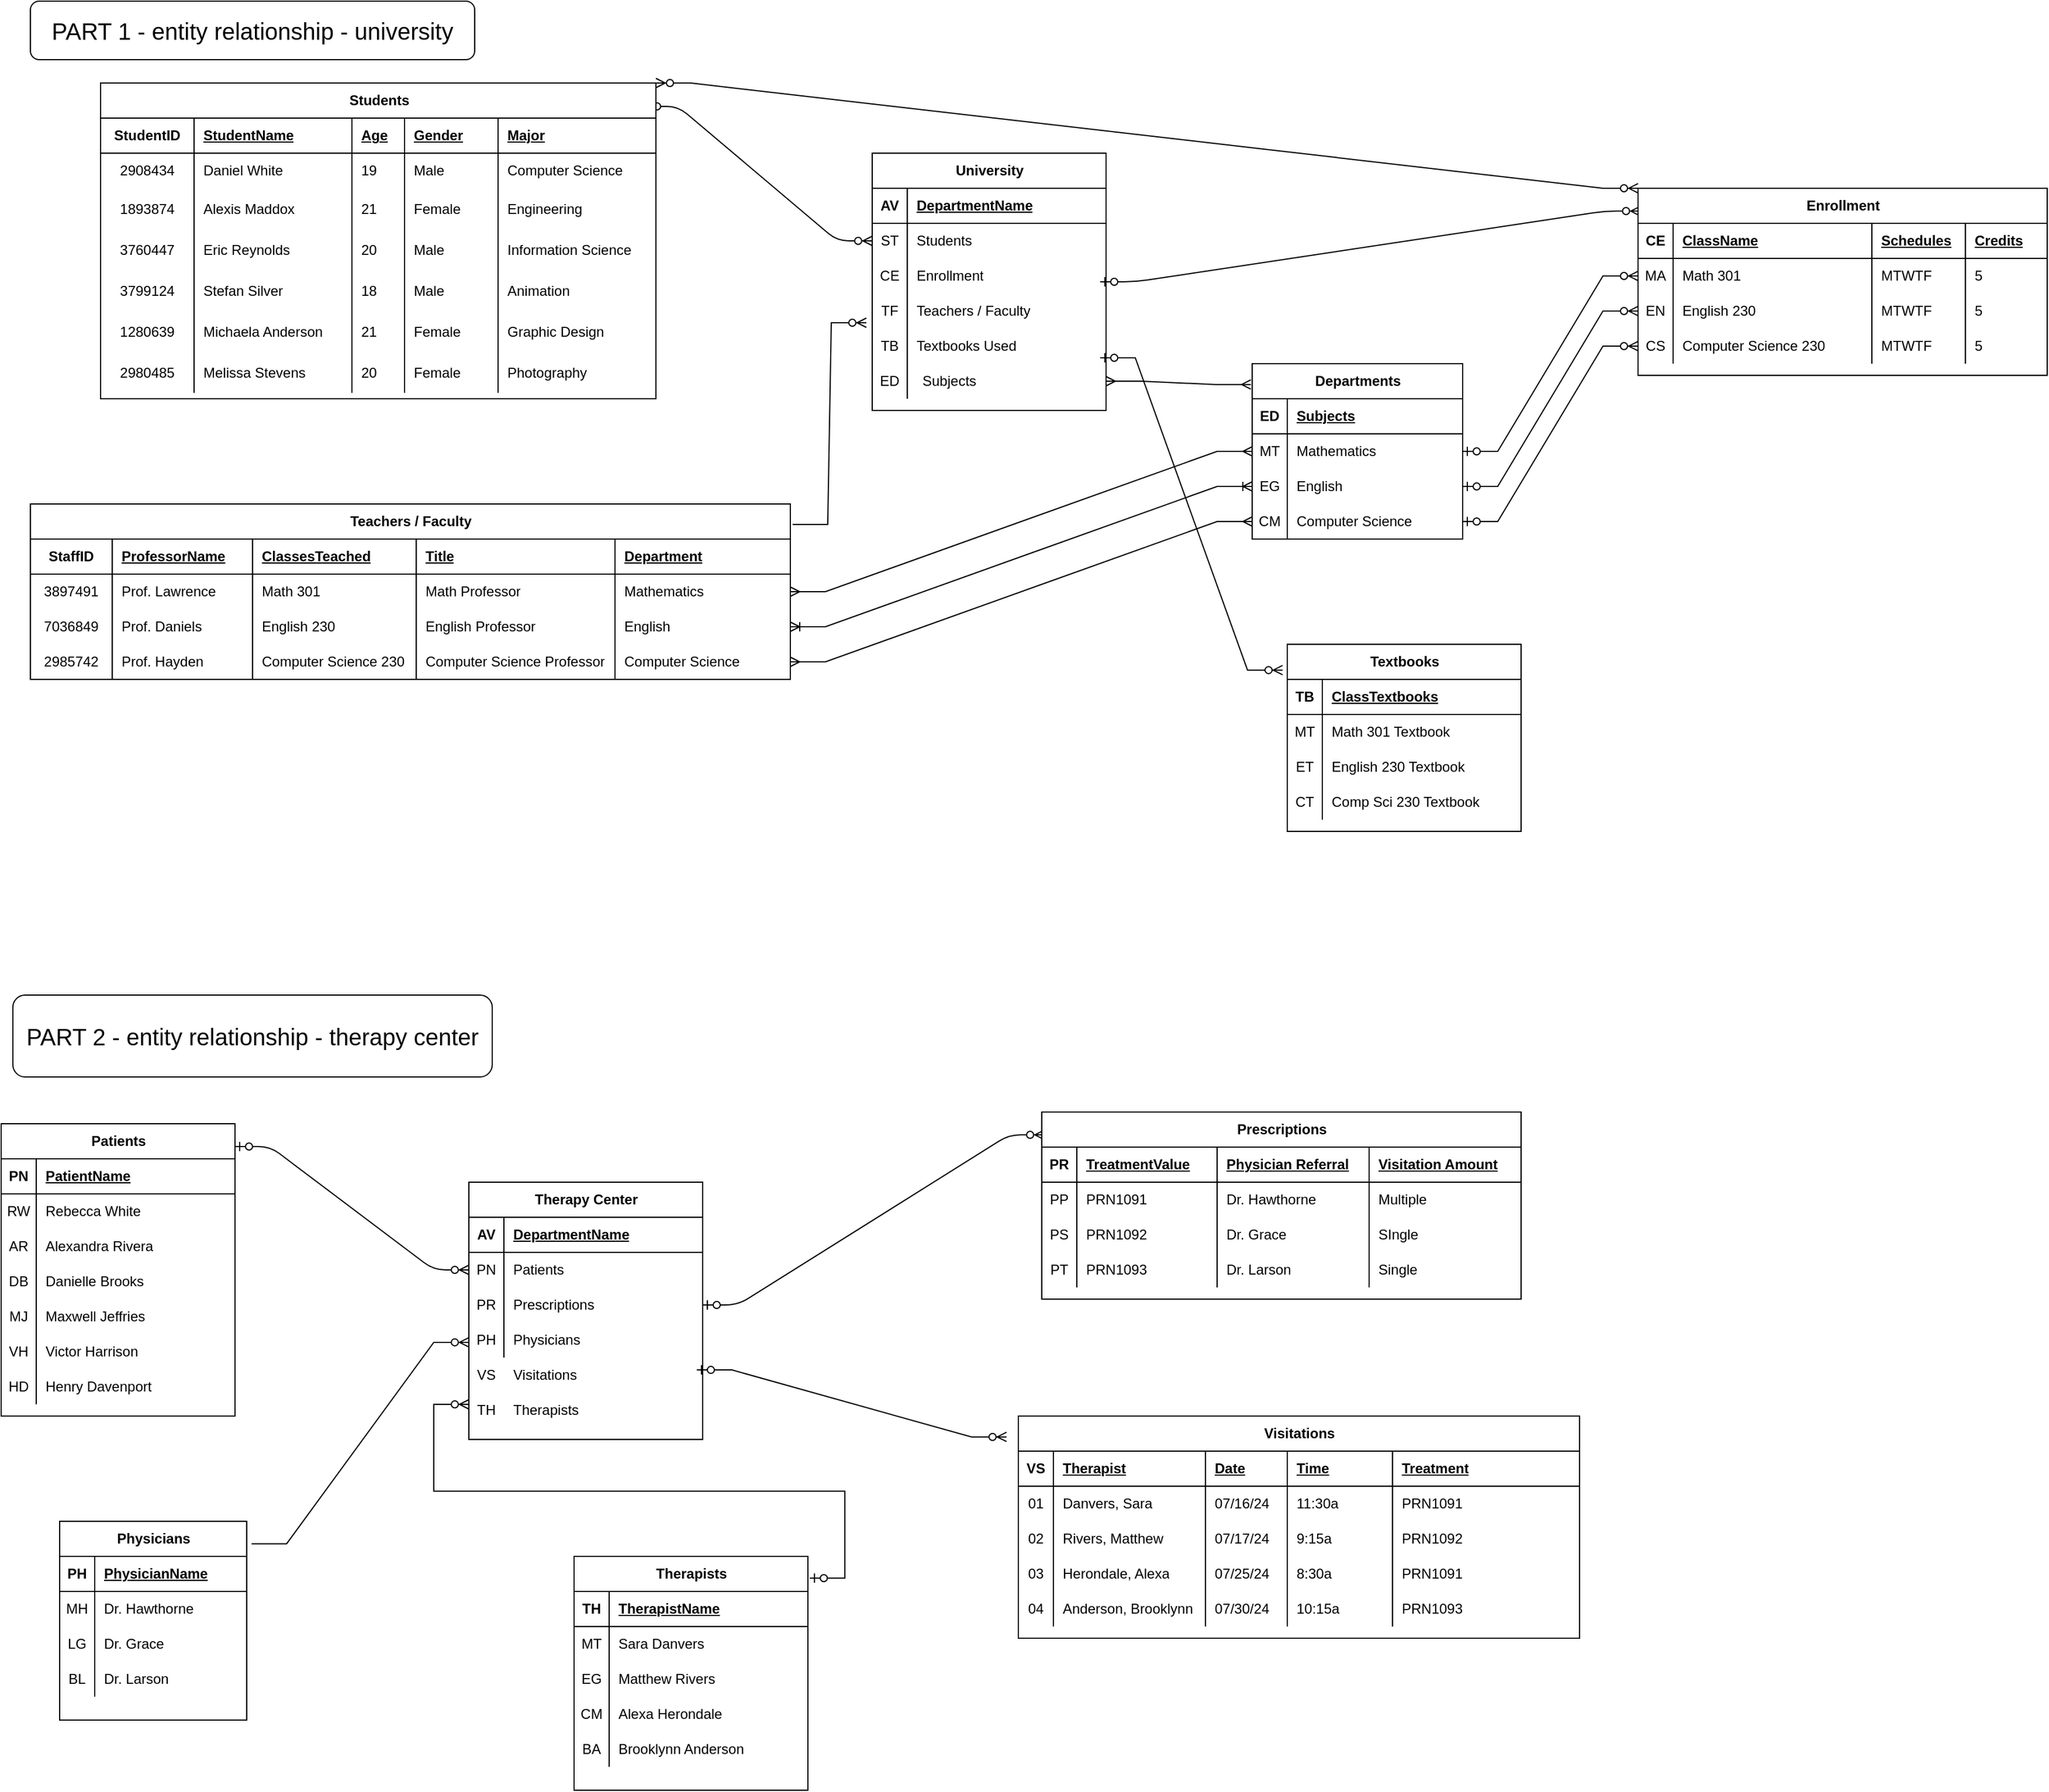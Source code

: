 <mxfile version="24.7.2" type="github">
  <diagram name="Page-1" id="e56a1550-8fbb-45ad-956c-1786394a9013">
    <mxGraphModel dx="2905" dy="1516" grid="1" gridSize="10" guides="1" tooltips="1" connect="1" arrows="1" fold="1" page="1" pageScale="1" pageWidth="1100" pageHeight="850" background="none" math="0" shadow="0">
      <root>
        <mxCell id="0" />
        <mxCell id="1" parent="0" />
        <mxCell id="2e49270ec7c68f3f-79" value="" style="edgeStyle=entityRelationEdgeStyle;html=1;endArrow=ERzeroToMany;startArrow=ERzeroToOne;labelBackgroundColor=none;fontFamily=Verdana;fontSize=14;exitX=1;exitY=0.078;exitDx=0;exitDy=0;exitPerimeter=0;entryX=0;entryY=0.5;entryDx=0;entryDy=0;" parent="1" source="1k9znN38FCww6SanzJEL-21" target="1k9znN38FCww6SanzJEL-52" edge="1">
          <mxGeometry width="100" height="100" relative="1" as="geometry">
            <mxPoint x="320.0" y="1188.28" as="sourcePoint" />
            <mxPoint x="391" y="1100" as="targetPoint" />
            <Array as="points">
              <mxPoint x="391.44" y="1064" />
            </Array>
          </mxGeometry>
        </mxCell>
        <mxCell id="1k9znN38FCww6SanzJEL-19" value="" style="edgeStyle=entityRelationEdgeStyle;html=1;endArrow=ERzeroToMany;startArrow=ERzeroToOne;labelBackgroundColor=none;fontFamily=Verdana;fontSize=14;entryX=0.005;entryY=0.122;entryDx=0;entryDy=0;entryPerimeter=0;exitX=1;exitY=0.5;exitDx=0;exitDy=0;" parent="1" source="1k9znN38FCww6SanzJEL-55" target="1k9znN38FCww6SanzJEL-34" edge="1">
          <mxGeometry width="100" height="100" relative="1" as="geometry">
            <mxPoint x="610" y="1130" as="sourcePoint" />
            <mxPoint x="720" y="1156.84" as="targetPoint" />
            <Array as="points">
              <mxPoint x="602.8" y="1095" />
              <mxPoint x="642.8" y="1105" />
              <mxPoint x="632.8" y="1095" />
              <mxPoint x="602.8" y="1115" />
              <mxPoint x="602.8" y="1175" />
              <mxPoint x="652.8" y="1105" />
              <mxPoint x="542.8" y="1014" />
            </Array>
          </mxGeometry>
        </mxCell>
        <mxCell id="1k9znN38FCww6SanzJEL-34" value="Prescriptions" style="shape=table;startSize=30;container=1;collapsible=1;childLayout=tableLayout;fixedRows=1;rowLines=0;fontStyle=1;align=center;resizeLast=1;html=1;" parent="1" vertex="1">
          <mxGeometry x="890" y="970" width="410" height="160" as="geometry" />
        </mxCell>
        <mxCell id="1k9znN38FCww6SanzJEL-35" value="" style="shape=tableRow;horizontal=0;startSize=0;swimlaneHead=0;swimlaneBody=0;fillColor=none;collapsible=0;dropTarget=0;points=[[0,0.5],[1,0.5]];portConstraint=eastwest;top=0;left=0;right=0;bottom=1;" parent="1k9znN38FCww6SanzJEL-34" vertex="1">
          <mxGeometry y="30" width="410" height="30" as="geometry" />
        </mxCell>
        <mxCell id="1k9znN38FCww6SanzJEL-36" value="PR" style="shape=partialRectangle;connectable=0;fillColor=none;top=0;left=0;bottom=0;right=0;fontStyle=1;overflow=hidden;whiteSpace=wrap;html=1;" parent="1k9znN38FCww6SanzJEL-35" vertex="1">
          <mxGeometry width="30" height="30" as="geometry">
            <mxRectangle width="30" height="30" as="alternateBounds" />
          </mxGeometry>
        </mxCell>
        <mxCell id="1k9znN38FCww6SanzJEL-37" value="TreatmentValue" style="shape=partialRectangle;connectable=0;fillColor=none;top=0;left=0;bottom=0;right=0;align=left;spacingLeft=6;fontStyle=5;overflow=hidden;whiteSpace=wrap;html=1;" parent="1k9znN38FCww6SanzJEL-35" vertex="1">
          <mxGeometry x="30" width="120" height="30" as="geometry">
            <mxRectangle width="120" height="30" as="alternateBounds" />
          </mxGeometry>
        </mxCell>
        <mxCell id="3PDZHVsBoX6OMY8XV7Yy-231" value="Physician Referral" style="shape=partialRectangle;connectable=0;fillColor=none;top=0;left=0;bottom=0;right=0;align=left;spacingLeft=6;fontStyle=5;overflow=hidden;whiteSpace=wrap;html=1;" vertex="1" parent="1k9znN38FCww6SanzJEL-35">
          <mxGeometry x="150" width="130" height="30" as="geometry">
            <mxRectangle width="130" height="30" as="alternateBounds" />
          </mxGeometry>
        </mxCell>
        <mxCell id="3PDZHVsBoX6OMY8XV7Yy-270" value="Visitation Amount" style="shape=partialRectangle;connectable=0;fillColor=none;top=0;left=0;bottom=0;right=0;align=left;spacingLeft=6;fontStyle=5;overflow=hidden;whiteSpace=wrap;html=1;" vertex="1" parent="1k9znN38FCww6SanzJEL-35">
          <mxGeometry x="280" width="130" height="30" as="geometry">
            <mxRectangle width="130" height="30" as="alternateBounds" />
          </mxGeometry>
        </mxCell>
        <mxCell id="1k9znN38FCww6SanzJEL-38" value="" style="shape=tableRow;horizontal=0;startSize=0;swimlaneHead=0;swimlaneBody=0;fillColor=none;collapsible=0;dropTarget=0;points=[[0,0.5],[1,0.5]];portConstraint=eastwest;top=0;left=0;right=0;bottom=0;" parent="1k9znN38FCww6SanzJEL-34" vertex="1">
          <mxGeometry y="60" width="410" height="30" as="geometry" />
        </mxCell>
        <mxCell id="1k9znN38FCww6SanzJEL-39" value="PP" style="shape=partialRectangle;connectable=0;fillColor=none;top=0;left=0;bottom=0;right=0;editable=1;overflow=hidden;whiteSpace=wrap;html=1;" parent="1k9znN38FCww6SanzJEL-38" vertex="1">
          <mxGeometry width="30" height="30" as="geometry">
            <mxRectangle width="30" height="30" as="alternateBounds" />
          </mxGeometry>
        </mxCell>
        <mxCell id="1k9znN38FCww6SanzJEL-40" value="PRN1091" style="shape=partialRectangle;connectable=0;fillColor=none;top=0;left=0;bottom=0;right=0;align=left;spacingLeft=6;overflow=hidden;whiteSpace=wrap;html=1;" parent="1k9znN38FCww6SanzJEL-38" vertex="1">
          <mxGeometry x="30" width="120" height="30" as="geometry">
            <mxRectangle width="120" height="30" as="alternateBounds" />
          </mxGeometry>
        </mxCell>
        <mxCell id="3PDZHVsBoX6OMY8XV7Yy-232" value="Dr. Hawthorne" style="shape=partialRectangle;connectable=0;fillColor=none;top=0;left=0;bottom=0;right=0;align=left;spacingLeft=6;overflow=hidden;whiteSpace=wrap;html=1;" vertex="1" parent="1k9znN38FCww6SanzJEL-38">
          <mxGeometry x="150" width="130" height="30" as="geometry">
            <mxRectangle width="130" height="30" as="alternateBounds" />
          </mxGeometry>
        </mxCell>
        <mxCell id="3PDZHVsBoX6OMY8XV7Yy-271" value="Multiple" style="shape=partialRectangle;connectable=0;fillColor=none;top=0;left=0;bottom=0;right=0;align=left;spacingLeft=6;overflow=hidden;whiteSpace=wrap;html=1;" vertex="1" parent="1k9znN38FCww6SanzJEL-38">
          <mxGeometry x="280" width="130" height="30" as="geometry">
            <mxRectangle width="130" height="30" as="alternateBounds" />
          </mxGeometry>
        </mxCell>
        <mxCell id="1k9znN38FCww6SanzJEL-41" value="" style="shape=tableRow;horizontal=0;startSize=0;swimlaneHead=0;swimlaneBody=0;fillColor=none;collapsible=0;dropTarget=0;points=[[0,0.5],[1,0.5]];portConstraint=eastwest;top=0;left=0;right=0;bottom=0;" parent="1k9znN38FCww6SanzJEL-34" vertex="1">
          <mxGeometry y="90" width="410" height="30" as="geometry" />
        </mxCell>
        <mxCell id="1k9znN38FCww6SanzJEL-42" value="PS" style="shape=partialRectangle;connectable=0;fillColor=none;top=0;left=0;bottom=0;right=0;editable=1;overflow=hidden;whiteSpace=wrap;html=1;" parent="1k9znN38FCww6SanzJEL-41" vertex="1">
          <mxGeometry width="30" height="30" as="geometry">
            <mxRectangle width="30" height="30" as="alternateBounds" />
          </mxGeometry>
        </mxCell>
        <mxCell id="1k9znN38FCww6SanzJEL-43" value="PRN1092" style="shape=partialRectangle;connectable=0;fillColor=none;top=0;left=0;bottom=0;right=0;align=left;spacingLeft=6;overflow=hidden;whiteSpace=wrap;html=1;" parent="1k9znN38FCww6SanzJEL-41" vertex="1">
          <mxGeometry x="30" width="120" height="30" as="geometry">
            <mxRectangle width="120" height="30" as="alternateBounds" />
          </mxGeometry>
        </mxCell>
        <mxCell id="3PDZHVsBoX6OMY8XV7Yy-233" value="Dr. Grace" style="shape=partialRectangle;connectable=0;fillColor=none;top=0;left=0;bottom=0;right=0;align=left;spacingLeft=6;overflow=hidden;whiteSpace=wrap;html=1;" vertex="1" parent="1k9znN38FCww6SanzJEL-41">
          <mxGeometry x="150" width="130" height="30" as="geometry">
            <mxRectangle width="130" height="30" as="alternateBounds" />
          </mxGeometry>
        </mxCell>
        <mxCell id="3PDZHVsBoX6OMY8XV7Yy-272" value="SIngle" style="shape=partialRectangle;connectable=0;fillColor=none;top=0;left=0;bottom=0;right=0;align=left;spacingLeft=6;overflow=hidden;whiteSpace=wrap;html=1;" vertex="1" parent="1k9znN38FCww6SanzJEL-41">
          <mxGeometry x="280" width="130" height="30" as="geometry">
            <mxRectangle width="130" height="30" as="alternateBounds" />
          </mxGeometry>
        </mxCell>
        <mxCell id="1k9znN38FCww6SanzJEL-44" value="" style="shape=tableRow;horizontal=0;startSize=0;swimlaneHead=0;swimlaneBody=0;fillColor=none;collapsible=0;dropTarget=0;points=[[0,0.5],[1,0.5]];portConstraint=eastwest;top=0;left=0;right=0;bottom=0;" parent="1k9znN38FCww6SanzJEL-34" vertex="1">
          <mxGeometry y="120" width="410" height="30" as="geometry" />
        </mxCell>
        <mxCell id="1k9znN38FCww6SanzJEL-45" value="PT" style="shape=partialRectangle;connectable=0;fillColor=none;top=0;left=0;bottom=0;right=0;editable=1;overflow=hidden;whiteSpace=wrap;html=1;" parent="1k9znN38FCww6SanzJEL-44" vertex="1">
          <mxGeometry width="30" height="30" as="geometry">
            <mxRectangle width="30" height="30" as="alternateBounds" />
          </mxGeometry>
        </mxCell>
        <mxCell id="1k9znN38FCww6SanzJEL-46" value="PRN1093" style="shape=partialRectangle;connectable=0;fillColor=none;top=0;left=0;bottom=0;right=0;align=left;spacingLeft=6;overflow=hidden;whiteSpace=wrap;html=1;" parent="1k9znN38FCww6SanzJEL-44" vertex="1">
          <mxGeometry x="30" width="120" height="30" as="geometry">
            <mxRectangle width="120" height="30" as="alternateBounds" />
          </mxGeometry>
        </mxCell>
        <mxCell id="3PDZHVsBoX6OMY8XV7Yy-234" value="Dr. Larson" style="shape=partialRectangle;connectable=0;fillColor=none;top=0;left=0;bottom=0;right=0;align=left;spacingLeft=6;overflow=hidden;whiteSpace=wrap;html=1;" vertex="1" parent="1k9znN38FCww6SanzJEL-44">
          <mxGeometry x="150" width="130" height="30" as="geometry">
            <mxRectangle width="130" height="30" as="alternateBounds" />
          </mxGeometry>
        </mxCell>
        <mxCell id="3PDZHVsBoX6OMY8XV7Yy-273" value="Single" style="shape=partialRectangle;connectable=0;fillColor=none;top=0;left=0;bottom=0;right=0;align=left;spacingLeft=6;overflow=hidden;whiteSpace=wrap;html=1;" vertex="1" parent="1k9znN38FCww6SanzJEL-44">
          <mxGeometry x="280" width="130" height="30" as="geometry">
            <mxRectangle width="130" height="30" as="alternateBounds" />
          </mxGeometry>
        </mxCell>
        <mxCell id="1k9znN38FCww6SanzJEL-61" value="Visitations" style="shape=table;startSize=30;container=1;collapsible=1;childLayout=tableLayout;fixedRows=1;rowLines=0;fontStyle=1;align=center;resizeLast=1;html=1;" parent="1" vertex="1">
          <mxGeometry x="870" y="1230" width="480" height="190" as="geometry" />
        </mxCell>
        <mxCell id="1k9znN38FCww6SanzJEL-62" value="" style="shape=tableRow;horizontal=0;startSize=0;swimlaneHead=0;swimlaneBody=0;fillColor=none;collapsible=0;dropTarget=0;points=[[0,0.5],[1,0.5]];portConstraint=eastwest;top=0;left=0;right=0;bottom=1;" parent="1k9znN38FCww6SanzJEL-61" vertex="1">
          <mxGeometry y="30" width="480" height="30" as="geometry" />
        </mxCell>
        <mxCell id="1k9znN38FCww6SanzJEL-63" value="VS" style="shape=partialRectangle;connectable=0;fillColor=none;top=0;left=0;bottom=0;right=0;fontStyle=1;overflow=hidden;whiteSpace=wrap;html=1;" parent="1k9znN38FCww6SanzJEL-62" vertex="1">
          <mxGeometry width="30" height="30" as="geometry">
            <mxRectangle width="30" height="30" as="alternateBounds" />
          </mxGeometry>
        </mxCell>
        <mxCell id="1k9znN38FCww6SanzJEL-64" value="Therapist" style="shape=partialRectangle;connectable=0;fillColor=none;top=0;left=0;bottom=0;right=0;align=left;spacingLeft=6;fontStyle=5;overflow=hidden;whiteSpace=wrap;html=1;" parent="1k9znN38FCww6SanzJEL-62" vertex="1">
          <mxGeometry x="30" width="130" height="30" as="geometry">
            <mxRectangle width="130" height="30" as="alternateBounds" />
          </mxGeometry>
        </mxCell>
        <mxCell id="3PDZHVsBoX6OMY8XV7Yy-239" value="Date" style="shape=partialRectangle;connectable=0;fillColor=none;top=0;left=0;bottom=0;right=0;align=left;spacingLeft=6;fontStyle=5;overflow=hidden;whiteSpace=wrap;html=1;" vertex="1" parent="1k9znN38FCww6SanzJEL-62">
          <mxGeometry x="160" width="70" height="30" as="geometry">
            <mxRectangle width="70" height="30" as="alternateBounds" />
          </mxGeometry>
        </mxCell>
        <mxCell id="3PDZHVsBoX6OMY8XV7Yy-235" value="Time" style="shape=partialRectangle;connectable=0;fillColor=none;top=0;left=0;bottom=0;right=0;align=left;spacingLeft=6;fontStyle=5;overflow=hidden;whiteSpace=wrap;html=1;" vertex="1" parent="1k9znN38FCww6SanzJEL-62">
          <mxGeometry x="230" width="90" height="30" as="geometry">
            <mxRectangle width="90" height="30" as="alternateBounds" />
          </mxGeometry>
        </mxCell>
        <mxCell id="3PDZHVsBoX6OMY8XV7Yy-261" value="Treatment" style="shape=partialRectangle;connectable=0;fillColor=none;top=0;left=0;bottom=0;right=0;align=left;spacingLeft=6;fontStyle=5;overflow=hidden;whiteSpace=wrap;html=1;" vertex="1" parent="1k9znN38FCww6SanzJEL-62">
          <mxGeometry x="320" width="160" height="30" as="geometry">
            <mxRectangle width="160" height="30" as="alternateBounds" />
          </mxGeometry>
        </mxCell>
        <mxCell id="1k9znN38FCww6SanzJEL-65" value="" style="shape=tableRow;horizontal=0;startSize=0;swimlaneHead=0;swimlaneBody=0;fillColor=none;collapsible=0;dropTarget=0;points=[[0,0.5],[1,0.5]];portConstraint=eastwest;top=0;left=0;right=0;bottom=0;" parent="1k9znN38FCww6SanzJEL-61" vertex="1">
          <mxGeometry y="60" width="480" height="30" as="geometry" />
        </mxCell>
        <mxCell id="1k9znN38FCww6SanzJEL-66" value="01" style="shape=partialRectangle;connectable=0;fillColor=none;top=0;left=0;bottom=0;right=0;editable=1;overflow=hidden;whiteSpace=wrap;html=1;" parent="1k9znN38FCww6SanzJEL-65" vertex="1">
          <mxGeometry width="30" height="30" as="geometry">
            <mxRectangle width="30" height="30" as="alternateBounds" />
          </mxGeometry>
        </mxCell>
        <mxCell id="1k9znN38FCww6SanzJEL-67" value="Danvers, Sara" style="shape=partialRectangle;connectable=0;fillColor=none;top=0;left=0;bottom=0;right=0;align=left;spacingLeft=6;overflow=hidden;whiteSpace=wrap;html=1;" parent="1k9znN38FCww6SanzJEL-65" vertex="1">
          <mxGeometry x="30" width="130" height="30" as="geometry">
            <mxRectangle width="130" height="30" as="alternateBounds" />
          </mxGeometry>
        </mxCell>
        <mxCell id="3PDZHVsBoX6OMY8XV7Yy-240" value="07/16/24" style="shape=partialRectangle;connectable=0;fillColor=none;top=0;left=0;bottom=0;right=0;align=left;spacingLeft=6;overflow=hidden;whiteSpace=wrap;html=1;" vertex="1" parent="1k9znN38FCww6SanzJEL-65">
          <mxGeometry x="160" width="70" height="30" as="geometry">
            <mxRectangle width="70" height="30" as="alternateBounds" />
          </mxGeometry>
        </mxCell>
        <mxCell id="3PDZHVsBoX6OMY8XV7Yy-236" value="11:30a" style="shape=partialRectangle;connectable=0;fillColor=none;top=0;left=0;bottom=0;right=0;align=left;spacingLeft=6;overflow=hidden;whiteSpace=wrap;html=1;" vertex="1" parent="1k9znN38FCww6SanzJEL-65">
          <mxGeometry x="230" width="90" height="30" as="geometry">
            <mxRectangle width="90" height="30" as="alternateBounds" />
          </mxGeometry>
        </mxCell>
        <mxCell id="3PDZHVsBoX6OMY8XV7Yy-262" value="PRN1091" style="shape=partialRectangle;connectable=0;fillColor=none;top=0;left=0;bottom=0;right=0;align=left;spacingLeft=6;overflow=hidden;whiteSpace=wrap;html=1;" vertex="1" parent="1k9znN38FCww6SanzJEL-65">
          <mxGeometry x="320" width="160" height="30" as="geometry">
            <mxRectangle width="160" height="30" as="alternateBounds" />
          </mxGeometry>
        </mxCell>
        <mxCell id="1k9znN38FCww6SanzJEL-68" value="" style="shape=tableRow;horizontal=0;startSize=0;swimlaneHead=0;swimlaneBody=0;fillColor=none;collapsible=0;dropTarget=0;points=[[0,0.5],[1,0.5]];portConstraint=eastwest;top=0;left=0;right=0;bottom=0;" parent="1k9znN38FCww6SanzJEL-61" vertex="1">
          <mxGeometry y="90" width="480" height="30" as="geometry" />
        </mxCell>
        <mxCell id="1k9znN38FCww6SanzJEL-69" value="02" style="shape=partialRectangle;connectable=0;fillColor=none;top=0;left=0;bottom=0;right=0;editable=1;overflow=hidden;whiteSpace=wrap;html=1;" parent="1k9znN38FCww6SanzJEL-68" vertex="1">
          <mxGeometry width="30" height="30" as="geometry">
            <mxRectangle width="30" height="30" as="alternateBounds" />
          </mxGeometry>
        </mxCell>
        <mxCell id="1k9znN38FCww6SanzJEL-70" value="Rivers, Matthew" style="shape=partialRectangle;connectable=0;fillColor=none;top=0;left=0;bottom=0;right=0;align=left;spacingLeft=6;overflow=hidden;whiteSpace=wrap;html=1;" parent="1k9znN38FCww6SanzJEL-68" vertex="1">
          <mxGeometry x="30" width="130" height="30" as="geometry">
            <mxRectangle width="130" height="30" as="alternateBounds" />
          </mxGeometry>
        </mxCell>
        <mxCell id="3PDZHVsBoX6OMY8XV7Yy-241" value="07/17/24" style="shape=partialRectangle;connectable=0;fillColor=none;top=0;left=0;bottom=0;right=0;align=left;spacingLeft=6;overflow=hidden;whiteSpace=wrap;html=1;" vertex="1" parent="1k9znN38FCww6SanzJEL-68">
          <mxGeometry x="160" width="70" height="30" as="geometry">
            <mxRectangle width="70" height="30" as="alternateBounds" />
          </mxGeometry>
        </mxCell>
        <mxCell id="3PDZHVsBoX6OMY8XV7Yy-237" value="9:15a" style="shape=partialRectangle;connectable=0;fillColor=none;top=0;left=0;bottom=0;right=0;align=left;spacingLeft=6;overflow=hidden;whiteSpace=wrap;html=1;" vertex="1" parent="1k9znN38FCww6SanzJEL-68">
          <mxGeometry x="230" width="90" height="30" as="geometry">
            <mxRectangle width="90" height="30" as="alternateBounds" />
          </mxGeometry>
        </mxCell>
        <mxCell id="3PDZHVsBoX6OMY8XV7Yy-263" value="PRN1092" style="shape=partialRectangle;connectable=0;fillColor=none;top=0;left=0;bottom=0;right=0;align=left;spacingLeft=6;overflow=hidden;whiteSpace=wrap;html=1;" vertex="1" parent="1k9znN38FCww6SanzJEL-68">
          <mxGeometry x="320" width="160" height="30" as="geometry">
            <mxRectangle width="160" height="30" as="alternateBounds" />
          </mxGeometry>
        </mxCell>
        <mxCell id="1k9znN38FCww6SanzJEL-71" value="" style="shape=tableRow;horizontal=0;startSize=0;swimlaneHead=0;swimlaneBody=0;fillColor=none;collapsible=0;dropTarget=0;points=[[0,0.5],[1,0.5]];portConstraint=eastwest;top=0;left=0;right=0;bottom=0;" parent="1k9znN38FCww6SanzJEL-61" vertex="1">
          <mxGeometry y="120" width="480" height="30" as="geometry" />
        </mxCell>
        <mxCell id="1k9znN38FCww6SanzJEL-72" value="03" style="shape=partialRectangle;connectable=0;fillColor=none;top=0;left=0;bottom=0;right=0;editable=1;overflow=hidden;whiteSpace=wrap;html=1;" parent="1k9znN38FCww6SanzJEL-71" vertex="1">
          <mxGeometry width="30" height="30" as="geometry">
            <mxRectangle width="30" height="30" as="alternateBounds" />
          </mxGeometry>
        </mxCell>
        <mxCell id="1k9znN38FCww6SanzJEL-73" value="Herondale, Alexa" style="shape=partialRectangle;connectable=0;fillColor=none;top=0;left=0;bottom=0;right=0;align=left;spacingLeft=6;overflow=hidden;whiteSpace=wrap;html=1;" parent="1k9znN38FCww6SanzJEL-71" vertex="1">
          <mxGeometry x="30" width="130" height="30" as="geometry">
            <mxRectangle width="130" height="30" as="alternateBounds" />
          </mxGeometry>
        </mxCell>
        <mxCell id="3PDZHVsBoX6OMY8XV7Yy-242" value="07/25/24" style="shape=partialRectangle;connectable=0;fillColor=none;top=0;left=0;bottom=0;right=0;align=left;spacingLeft=6;overflow=hidden;whiteSpace=wrap;html=1;" vertex="1" parent="1k9znN38FCww6SanzJEL-71">
          <mxGeometry x="160" width="70" height="30" as="geometry">
            <mxRectangle width="70" height="30" as="alternateBounds" />
          </mxGeometry>
        </mxCell>
        <mxCell id="3PDZHVsBoX6OMY8XV7Yy-238" value="8:30a" style="shape=partialRectangle;connectable=0;fillColor=none;top=0;left=0;bottom=0;right=0;align=left;spacingLeft=6;overflow=hidden;whiteSpace=wrap;html=1;" vertex="1" parent="1k9znN38FCww6SanzJEL-71">
          <mxGeometry x="230" width="90" height="30" as="geometry">
            <mxRectangle width="90" height="30" as="alternateBounds" />
          </mxGeometry>
        </mxCell>
        <mxCell id="3PDZHVsBoX6OMY8XV7Yy-264" value="PRN1091" style="shape=partialRectangle;connectable=0;fillColor=none;top=0;left=0;bottom=0;right=0;align=left;spacingLeft=6;overflow=hidden;whiteSpace=wrap;html=1;" vertex="1" parent="1k9znN38FCww6SanzJEL-71">
          <mxGeometry x="320" width="160" height="30" as="geometry">
            <mxRectangle width="160" height="30" as="alternateBounds" />
          </mxGeometry>
        </mxCell>
        <mxCell id="3PDZHVsBoX6OMY8XV7Yy-256" style="shape=tableRow;horizontal=0;startSize=0;swimlaneHead=0;swimlaneBody=0;fillColor=none;collapsible=0;dropTarget=0;points=[[0,0.5],[1,0.5]];portConstraint=eastwest;top=0;left=0;right=0;bottom=0;" vertex="1" parent="1k9znN38FCww6SanzJEL-61">
          <mxGeometry y="150" width="480" height="30" as="geometry" />
        </mxCell>
        <mxCell id="3PDZHVsBoX6OMY8XV7Yy-257" value="04" style="shape=partialRectangle;connectable=0;fillColor=none;top=0;left=0;bottom=0;right=0;editable=1;overflow=hidden;whiteSpace=wrap;html=1;" vertex="1" parent="3PDZHVsBoX6OMY8XV7Yy-256">
          <mxGeometry width="30" height="30" as="geometry">
            <mxRectangle width="30" height="30" as="alternateBounds" />
          </mxGeometry>
        </mxCell>
        <mxCell id="3PDZHVsBoX6OMY8XV7Yy-258" value="Anderson, Brooklynn" style="shape=partialRectangle;connectable=0;fillColor=none;top=0;left=0;bottom=0;right=0;align=left;spacingLeft=6;overflow=hidden;whiteSpace=wrap;html=1;" vertex="1" parent="3PDZHVsBoX6OMY8XV7Yy-256">
          <mxGeometry x="30" width="130" height="30" as="geometry">
            <mxRectangle width="130" height="30" as="alternateBounds" />
          </mxGeometry>
        </mxCell>
        <mxCell id="3PDZHVsBoX6OMY8XV7Yy-259" value="07/30/24" style="shape=partialRectangle;connectable=0;fillColor=none;top=0;left=0;bottom=0;right=0;align=left;spacingLeft=6;overflow=hidden;whiteSpace=wrap;html=1;" vertex="1" parent="3PDZHVsBoX6OMY8XV7Yy-256">
          <mxGeometry x="160" width="70" height="30" as="geometry">
            <mxRectangle width="70" height="30" as="alternateBounds" />
          </mxGeometry>
        </mxCell>
        <mxCell id="3PDZHVsBoX6OMY8XV7Yy-260" value="10:15a" style="shape=partialRectangle;connectable=0;fillColor=none;top=0;left=0;bottom=0;right=0;align=left;spacingLeft=6;overflow=hidden;whiteSpace=wrap;html=1;" vertex="1" parent="3PDZHVsBoX6OMY8XV7Yy-256">
          <mxGeometry x="230" width="90" height="30" as="geometry">
            <mxRectangle width="90" height="30" as="alternateBounds" />
          </mxGeometry>
        </mxCell>
        <mxCell id="3PDZHVsBoX6OMY8XV7Yy-265" value="PRN1093" style="shape=partialRectangle;connectable=0;fillColor=none;top=0;left=0;bottom=0;right=0;align=left;spacingLeft=6;overflow=hidden;whiteSpace=wrap;html=1;" vertex="1" parent="3PDZHVsBoX6OMY8XV7Yy-256">
          <mxGeometry x="320" width="160" height="30" as="geometry">
            <mxRectangle width="160" height="30" as="alternateBounds" />
          </mxGeometry>
        </mxCell>
        <mxCell id="1k9znN38FCww6SanzJEL-96" value="" style="edgeStyle=entityRelationEdgeStyle;fontSize=12;html=1;endArrow=ERzeroToMany;endFill=1;rounded=0;exitX=1.026;exitY=0.113;exitDx=0;exitDy=0;exitPerimeter=0;" parent="1" source="1k9znN38FCww6SanzJEL-101" edge="1">
          <mxGeometry width="100" height="100" relative="1" as="geometry">
            <mxPoint x="199.22" y="1340.0" as="sourcePoint" />
            <mxPoint x="400" y="1166.95" as="targetPoint" />
          </mxGeometry>
        </mxCell>
        <mxCell id="1k9znN38FCww6SanzJEL-101" value="Physicians" style="shape=table;startSize=30;container=1;collapsible=1;childLayout=tableLayout;fixedRows=1;rowLines=0;fontStyle=1;align=center;resizeLast=1;html=1;movable=1;resizable=1;rotatable=1;deletable=1;editable=1;locked=0;connectable=1;" parent="1" vertex="1">
          <mxGeometry x="50" y="1320" width="160" height="170" as="geometry" />
        </mxCell>
        <mxCell id="1k9znN38FCww6SanzJEL-102" value="" style="shape=tableRow;horizontal=0;startSize=0;swimlaneHead=0;swimlaneBody=0;fillColor=none;collapsible=0;dropTarget=0;points=[[0,0.5],[1,0.5]];portConstraint=eastwest;top=0;left=0;right=0;bottom=1;" parent="1k9znN38FCww6SanzJEL-101" vertex="1">
          <mxGeometry y="30" width="160" height="30" as="geometry" />
        </mxCell>
        <mxCell id="1k9znN38FCww6SanzJEL-103" value="PH" style="shape=partialRectangle;connectable=0;fillColor=none;top=0;left=0;bottom=0;right=0;fontStyle=1;overflow=hidden;whiteSpace=wrap;html=1;" parent="1k9znN38FCww6SanzJEL-102" vertex="1">
          <mxGeometry width="30" height="30" as="geometry">
            <mxRectangle width="30" height="30" as="alternateBounds" />
          </mxGeometry>
        </mxCell>
        <mxCell id="1k9znN38FCww6SanzJEL-104" value="PhysicianName" style="shape=partialRectangle;connectable=0;fillColor=none;top=0;left=0;bottom=0;right=0;align=left;spacingLeft=6;fontStyle=5;overflow=hidden;whiteSpace=wrap;html=1;" parent="1k9znN38FCww6SanzJEL-102" vertex="1">
          <mxGeometry x="30" width="130" height="30" as="geometry">
            <mxRectangle width="130" height="30" as="alternateBounds" />
          </mxGeometry>
        </mxCell>
        <mxCell id="1k9znN38FCww6SanzJEL-105" value="" style="shape=tableRow;horizontal=0;startSize=0;swimlaneHead=0;swimlaneBody=0;fillColor=none;collapsible=0;dropTarget=0;points=[[0,0.5],[1,0.5]];portConstraint=eastwest;top=0;left=0;right=0;bottom=0;" parent="1k9znN38FCww6SanzJEL-101" vertex="1">
          <mxGeometry y="60" width="160" height="30" as="geometry" />
        </mxCell>
        <mxCell id="1k9znN38FCww6SanzJEL-106" value="MH" style="shape=partialRectangle;connectable=0;fillColor=none;top=0;left=0;bottom=0;right=0;editable=1;overflow=hidden;whiteSpace=wrap;html=1;" parent="1k9znN38FCww6SanzJEL-105" vertex="1">
          <mxGeometry width="30" height="30" as="geometry">
            <mxRectangle width="30" height="30" as="alternateBounds" />
          </mxGeometry>
        </mxCell>
        <mxCell id="1k9znN38FCww6SanzJEL-107" value="Dr. Hawthorne" style="shape=partialRectangle;connectable=0;fillColor=none;top=0;left=0;bottom=0;right=0;align=left;spacingLeft=6;overflow=hidden;whiteSpace=wrap;html=1;" parent="1k9znN38FCww6SanzJEL-105" vertex="1">
          <mxGeometry x="30" width="130" height="30" as="geometry">
            <mxRectangle width="130" height="30" as="alternateBounds" />
          </mxGeometry>
        </mxCell>
        <mxCell id="1k9znN38FCww6SanzJEL-108" value="" style="shape=tableRow;horizontal=0;startSize=0;swimlaneHead=0;swimlaneBody=0;fillColor=none;collapsible=0;dropTarget=0;points=[[0,0.5],[1,0.5]];portConstraint=eastwest;top=0;left=0;right=0;bottom=0;" parent="1k9znN38FCww6SanzJEL-101" vertex="1">
          <mxGeometry y="90" width="160" height="30" as="geometry" />
        </mxCell>
        <mxCell id="1k9znN38FCww6SanzJEL-109" value="LG" style="shape=partialRectangle;connectable=0;fillColor=none;top=0;left=0;bottom=0;right=0;editable=1;overflow=hidden;whiteSpace=wrap;html=1;" parent="1k9znN38FCww6SanzJEL-108" vertex="1">
          <mxGeometry width="30" height="30" as="geometry">
            <mxRectangle width="30" height="30" as="alternateBounds" />
          </mxGeometry>
        </mxCell>
        <mxCell id="1k9znN38FCww6SanzJEL-110" value="Dr. Grace" style="shape=partialRectangle;connectable=0;fillColor=none;top=0;left=0;bottom=0;right=0;align=left;spacingLeft=6;overflow=hidden;whiteSpace=wrap;html=1;" parent="1k9znN38FCww6SanzJEL-108" vertex="1">
          <mxGeometry x="30" width="130" height="30" as="geometry">
            <mxRectangle width="130" height="30" as="alternateBounds" />
          </mxGeometry>
        </mxCell>
        <mxCell id="1k9znN38FCww6SanzJEL-111" value="" style="shape=tableRow;horizontal=0;startSize=0;swimlaneHead=0;swimlaneBody=0;fillColor=none;collapsible=0;dropTarget=0;points=[[0,0.5],[1,0.5]];portConstraint=eastwest;top=0;left=0;right=0;bottom=0;" parent="1k9znN38FCww6SanzJEL-101" vertex="1">
          <mxGeometry y="120" width="160" height="30" as="geometry" />
        </mxCell>
        <mxCell id="1k9znN38FCww6SanzJEL-112" value="BL" style="shape=partialRectangle;connectable=0;fillColor=none;top=0;left=0;bottom=0;right=0;editable=1;overflow=hidden;whiteSpace=wrap;html=1;" parent="1k9znN38FCww6SanzJEL-111" vertex="1">
          <mxGeometry width="30" height="30" as="geometry">
            <mxRectangle width="30" height="30" as="alternateBounds" />
          </mxGeometry>
        </mxCell>
        <mxCell id="1k9znN38FCww6SanzJEL-113" value="Dr. Larson" style="shape=partialRectangle;connectable=0;fillColor=none;top=0;left=0;bottom=0;right=0;align=left;spacingLeft=6;overflow=hidden;whiteSpace=wrap;html=1;" parent="1k9znN38FCww6SanzJEL-111" vertex="1">
          <mxGeometry x="30" width="130" height="30" as="geometry">
            <mxRectangle width="130" height="30" as="alternateBounds" />
          </mxGeometry>
        </mxCell>
        <mxCell id="1k9znN38FCww6SanzJEL-139" value="Therapists" style="shape=table;startSize=30;container=1;collapsible=1;childLayout=tableLayout;fixedRows=1;rowLines=0;fontStyle=1;align=center;resizeLast=1;html=1;" parent="1" vertex="1">
          <mxGeometry x="490" y="1350" width="200" height="200" as="geometry" />
        </mxCell>
        <mxCell id="1k9znN38FCww6SanzJEL-140" value="" style="shape=tableRow;horizontal=0;startSize=0;swimlaneHead=0;swimlaneBody=0;fillColor=none;collapsible=0;dropTarget=0;points=[[0,0.5],[1,0.5]];portConstraint=eastwest;top=0;left=0;right=0;bottom=1;" parent="1k9znN38FCww6SanzJEL-139" vertex="1">
          <mxGeometry y="30" width="200" height="30" as="geometry" />
        </mxCell>
        <mxCell id="1k9znN38FCww6SanzJEL-141" value="TH" style="shape=partialRectangle;connectable=0;fillColor=none;top=0;left=0;bottom=0;right=0;fontStyle=1;overflow=hidden;whiteSpace=wrap;html=1;" parent="1k9znN38FCww6SanzJEL-140" vertex="1">
          <mxGeometry width="30" height="30" as="geometry">
            <mxRectangle width="30" height="30" as="alternateBounds" />
          </mxGeometry>
        </mxCell>
        <mxCell id="1k9znN38FCww6SanzJEL-142" value="TherapistName" style="shape=partialRectangle;connectable=0;fillColor=none;top=0;left=0;bottom=0;right=0;align=left;spacingLeft=6;fontStyle=5;overflow=hidden;whiteSpace=wrap;html=1;" parent="1k9znN38FCww6SanzJEL-140" vertex="1">
          <mxGeometry x="30" width="170" height="30" as="geometry">
            <mxRectangle width="170" height="30" as="alternateBounds" />
          </mxGeometry>
        </mxCell>
        <mxCell id="1k9znN38FCww6SanzJEL-143" value="" style="shape=tableRow;horizontal=0;startSize=0;swimlaneHead=0;swimlaneBody=0;fillColor=none;collapsible=0;dropTarget=0;points=[[0,0.5],[1,0.5]];portConstraint=eastwest;top=0;left=0;right=0;bottom=0;" parent="1k9znN38FCww6SanzJEL-139" vertex="1">
          <mxGeometry y="60" width="200" height="30" as="geometry" />
        </mxCell>
        <mxCell id="1k9znN38FCww6SanzJEL-144" value="MT" style="shape=partialRectangle;connectable=0;fillColor=none;top=0;left=0;bottom=0;right=0;editable=1;overflow=hidden;whiteSpace=wrap;html=1;" parent="1k9znN38FCww6SanzJEL-143" vertex="1">
          <mxGeometry width="30" height="30" as="geometry">
            <mxRectangle width="30" height="30" as="alternateBounds" />
          </mxGeometry>
        </mxCell>
        <mxCell id="1k9znN38FCww6SanzJEL-145" value="Sara Danvers" style="shape=partialRectangle;connectable=0;fillColor=none;top=0;left=0;bottom=0;right=0;align=left;spacingLeft=6;overflow=hidden;whiteSpace=wrap;html=1;" parent="1k9znN38FCww6SanzJEL-143" vertex="1">
          <mxGeometry x="30" width="170" height="30" as="geometry">
            <mxRectangle width="170" height="30" as="alternateBounds" />
          </mxGeometry>
        </mxCell>
        <mxCell id="1k9znN38FCww6SanzJEL-146" value="" style="shape=tableRow;horizontal=0;startSize=0;swimlaneHead=0;swimlaneBody=0;fillColor=none;collapsible=0;dropTarget=0;points=[[0,0.5],[1,0.5]];portConstraint=eastwest;top=0;left=0;right=0;bottom=0;" parent="1k9znN38FCww6SanzJEL-139" vertex="1">
          <mxGeometry y="90" width="200" height="30" as="geometry" />
        </mxCell>
        <mxCell id="1k9znN38FCww6SanzJEL-147" value="EG" style="shape=partialRectangle;connectable=0;fillColor=none;top=0;left=0;bottom=0;right=0;editable=1;overflow=hidden;whiteSpace=wrap;html=1;" parent="1k9znN38FCww6SanzJEL-146" vertex="1">
          <mxGeometry width="30" height="30" as="geometry">
            <mxRectangle width="30" height="30" as="alternateBounds" />
          </mxGeometry>
        </mxCell>
        <mxCell id="1k9znN38FCww6SanzJEL-148" value="Matthew Rivers" style="shape=partialRectangle;connectable=0;fillColor=none;top=0;left=0;bottom=0;right=0;align=left;spacingLeft=6;overflow=hidden;whiteSpace=wrap;html=1;" parent="1k9znN38FCww6SanzJEL-146" vertex="1">
          <mxGeometry x="30" width="170" height="30" as="geometry">
            <mxRectangle width="170" height="30" as="alternateBounds" />
          </mxGeometry>
        </mxCell>
        <mxCell id="1k9znN38FCww6SanzJEL-149" value="" style="shape=tableRow;horizontal=0;startSize=0;swimlaneHead=0;swimlaneBody=0;fillColor=none;collapsible=0;dropTarget=0;points=[[0,0.5],[1,0.5]];portConstraint=eastwest;top=0;left=0;right=0;bottom=0;" parent="1k9znN38FCww6SanzJEL-139" vertex="1">
          <mxGeometry y="120" width="200" height="30" as="geometry" />
        </mxCell>
        <mxCell id="1k9znN38FCww6SanzJEL-150" value="CM" style="shape=partialRectangle;connectable=0;fillColor=none;top=0;left=0;bottom=0;right=0;editable=1;overflow=hidden;whiteSpace=wrap;html=1;" parent="1k9znN38FCww6SanzJEL-149" vertex="1">
          <mxGeometry width="30" height="30" as="geometry">
            <mxRectangle width="30" height="30" as="alternateBounds" />
          </mxGeometry>
        </mxCell>
        <mxCell id="1k9znN38FCww6SanzJEL-151" value="Alexa Herondale" style="shape=partialRectangle;connectable=0;fillColor=none;top=0;left=0;bottom=0;right=0;align=left;spacingLeft=6;overflow=hidden;whiteSpace=wrap;html=1;" parent="1k9znN38FCww6SanzJEL-149" vertex="1">
          <mxGeometry x="30" width="170" height="30" as="geometry">
            <mxRectangle width="170" height="30" as="alternateBounds" />
          </mxGeometry>
        </mxCell>
        <mxCell id="3PDZHVsBoX6OMY8XV7Yy-243" style="shape=tableRow;horizontal=0;startSize=0;swimlaneHead=0;swimlaneBody=0;fillColor=none;collapsible=0;dropTarget=0;points=[[0,0.5],[1,0.5]];portConstraint=eastwest;top=0;left=0;right=0;bottom=0;" vertex="1" parent="1k9znN38FCww6SanzJEL-139">
          <mxGeometry y="150" width="200" height="30" as="geometry" />
        </mxCell>
        <mxCell id="3PDZHVsBoX6OMY8XV7Yy-244" value="BA" style="shape=partialRectangle;connectable=0;fillColor=none;top=0;left=0;bottom=0;right=0;editable=1;overflow=hidden;whiteSpace=wrap;html=1;" vertex="1" parent="3PDZHVsBoX6OMY8XV7Yy-243">
          <mxGeometry width="30" height="30" as="geometry">
            <mxRectangle width="30" height="30" as="alternateBounds" />
          </mxGeometry>
        </mxCell>
        <mxCell id="3PDZHVsBoX6OMY8XV7Yy-245" value="Brooklynn Anderson" style="shape=partialRectangle;connectable=0;fillColor=none;top=0;left=0;bottom=0;right=0;align=left;spacingLeft=6;overflow=hidden;whiteSpace=wrap;html=1;" vertex="1" parent="3PDZHVsBoX6OMY8XV7Yy-243">
          <mxGeometry x="30" width="170" height="30" as="geometry">
            <mxRectangle width="170" height="30" as="alternateBounds" />
          </mxGeometry>
        </mxCell>
        <mxCell id="3PDZHVsBoX6OMY8XV7Yy-3" value="&lt;font style=&quot;font-size: 20px;&quot;&gt;PART 1 - entity relationship - university&lt;/font&gt;" style="rounded=1;whiteSpace=wrap;html=1;" vertex="1" parent="1">
          <mxGeometry x="25" y="20" width="380" height="50" as="geometry" />
        </mxCell>
        <mxCell id="3PDZHVsBoX6OMY8XV7Yy-4" value="&lt;font style=&quot;font-size: 20px;&quot;&gt;PART 2 - entity relationship - therapy center&lt;/font&gt;" style="rounded=1;whiteSpace=wrap;html=1;" vertex="1" parent="1">
          <mxGeometry x="10" y="870" width="410" height="70" as="geometry" />
        </mxCell>
        <mxCell id="3PDZHVsBoX6OMY8XV7Yy-109" value="" style="edgeStyle=entityRelationEdgeStyle;html=1;endArrow=ERzeroToMany;startArrow=ERzeroToOne;labelBackgroundColor=none;fontFamily=Verdana;fontSize=14;exitX=1.019;exitY=0.118;exitDx=0;exitDy=0;exitPerimeter=0;entryX=0;entryY=0.5;entryDx=0;entryDy=0;" edge="1" parent="1" target="3PDZHVsBoX6OMY8XV7Yy-216">
          <mxGeometry width="100" height="100" relative="1" as="geometry">
            <mxPoint x="549.025" y="110.0" as="sourcePoint" />
            <mxPoint x="720.0" y="218.14" as="targetPoint" />
            <Array as="points">
              <mxPoint x="711.44" y="187.14" />
            </Array>
          </mxGeometry>
        </mxCell>
        <mxCell id="3PDZHVsBoX6OMY8XV7Yy-110" value="" style="edgeStyle=entityRelationEdgeStyle;html=1;endArrow=ERzeroToMany;startArrow=ERzeroToOne;labelBackgroundColor=none;fontFamily=Verdana;fontSize=14;entryX=0.005;entryY=0.122;entryDx=0;entryDy=0;entryPerimeter=0;exitX=1;exitY=0.5;exitDx=0;exitDy=0;" edge="1" parent="1" target="3PDZHVsBoX6OMY8XV7Yy-111">
          <mxGeometry width="100" height="100" relative="1" as="geometry">
            <mxPoint x="940.0" y="260.0" as="sourcePoint" />
            <mxPoint x="1060" y="291.84" as="targetPoint" />
            <Array as="points">
              <mxPoint x="942.8" y="230" />
              <mxPoint x="982.8" y="240" />
              <mxPoint x="972.8" y="230" />
              <mxPoint x="942.8" y="250" />
              <mxPoint x="942.8" y="310" />
              <mxPoint x="992.8" y="240" />
              <mxPoint x="882.8" y="149" />
            </Array>
          </mxGeometry>
        </mxCell>
        <mxCell id="3PDZHVsBoX6OMY8XV7Yy-111" value="Enrollment" style="shape=table;startSize=30;container=1;collapsible=1;childLayout=tableLayout;fixedRows=1;rowLines=0;fontStyle=1;align=center;resizeLast=1;html=1;" vertex="1" parent="1">
          <mxGeometry x="1400" y="180" width="350" height="160" as="geometry" />
        </mxCell>
        <mxCell id="3PDZHVsBoX6OMY8XV7Yy-112" value="" style="shape=tableRow;horizontal=0;startSize=0;swimlaneHead=0;swimlaneBody=0;fillColor=none;collapsible=0;dropTarget=0;points=[[0,0.5],[1,0.5]];portConstraint=eastwest;top=0;left=0;right=0;bottom=1;" vertex="1" parent="3PDZHVsBoX6OMY8XV7Yy-111">
          <mxGeometry y="30" width="350" height="30" as="geometry" />
        </mxCell>
        <mxCell id="3PDZHVsBoX6OMY8XV7Yy-113" value="CE" style="shape=partialRectangle;connectable=0;fillColor=none;top=0;left=0;bottom=0;right=0;fontStyle=1;overflow=hidden;whiteSpace=wrap;html=1;" vertex="1" parent="3PDZHVsBoX6OMY8XV7Yy-112">
          <mxGeometry width="30" height="30" as="geometry">
            <mxRectangle width="30" height="30" as="alternateBounds" />
          </mxGeometry>
        </mxCell>
        <mxCell id="3PDZHVsBoX6OMY8XV7Yy-114" value="ClassName" style="shape=partialRectangle;connectable=0;fillColor=none;top=0;left=0;bottom=0;right=0;align=left;spacingLeft=6;fontStyle=5;overflow=hidden;whiteSpace=wrap;html=1;" vertex="1" parent="3PDZHVsBoX6OMY8XV7Yy-112">
          <mxGeometry x="30" width="170" height="30" as="geometry">
            <mxRectangle width="170" height="30" as="alternateBounds" />
          </mxGeometry>
        </mxCell>
        <mxCell id="3PDZHVsBoX6OMY8XV7Yy-336" value="Schedules" style="shape=partialRectangle;connectable=0;fillColor=none;top=0;left=0;bottom=0;right=0;align=left;spacingLeft=6;fontStyle=5;overflow=hidden;whiteSpace=wrap;html=1;" vertex="1" parent="3PDZHVsBoX6OMY8XV7Yy-112">
          <mxGeometry x="200" width="80" height="30" as="geometry">
            <mxRectangle width="80" height="30" as="alternateBounds" />
          </mxGeometry>
        </mxCell>
        <mxCell id="3PDZHVsBoX6OMY8XV7Yy-340" value="Credits" style="shape=partialRectangle;connectable=0;fillColor=none;top=0;left=0;bottom=0;right=0;align=left;spacingLeft=6;fontStyle=5;overflow=hidden;whiteSpace=wrap;html=1;" vertex="1" parent="3PDZHVsBoX6OMY8XV7Yy-112">
          <mxGeometry x="280" width="70" height="30" as="geometry">
            <mxRectangle width="70" height="30" as="alternateBounds" />
          </mxGeometry>
        </mxCell>
        <mxCell id="3PDZHVsBoX6OMY8XV7Yy-115" value="" style="shape=tableRow;horizontal=0;startSize=0;swimlaneHead=0;swimlaneBody=0;fillColor=none;collapsible=0;dropTarget=0;points=[[0,0.5],[1,0.5]];portConstraint=eastwest;top=0;left=0;right=0;bottom=0;" vertex="1" parent="3PDZHVsBoX6OMY8XV7Yy-111">
          <mxGeometry y="60" width="350" height="30" as="geometry" />
        </mxCell>
        <mxCell id="3PDZHVsBoX6OMY8XV7Yy-116" value="MA" style="shape=partialRectangle;connectable=0;fillColor=none;top=0;left=0;bottom=0;right=0;editable=1;overflow=hidden;whiteSpace=wrap;html=1;" vertex="1" parent="3PDZHVsBoX6OMY8XV7Yy-115">
          <mxGeometry width="30" height="30" as="geometry">
            <mxRectangle width="30" height="30" as="alternateBounds" />
          </mxGeometry>
        </mxCell>
        <mxCell id="3PDZHVsBoX6OMY8XV7Yy-117" value="Math 301" style="shape=partialRectangle;connectable=0;fillColor=none;top=0;left=0;bottom=0;right=0;align=left;spacingLeft=6;overflow=hidden;whiteSpace=wrap;html=1;" vertex="1" parent="3PDZHVsBoX6OMY8XV7Yy-115">
          <mxGeometry x="30" width="170" height="30" as="geometry">
            <mxRectangle width="170" height="30" as="alternateBounds" />
          </mxGeometry>
        </mxCell>
        <mxCell id="3PDZHVsBoX6OMY8XV7Yy-337" value="MTWTF" style="shape=partialRectangle;connectable=0;fillColor=none;top=0;left=0;bottom=0;right=0;align=left;spacingLeft=6;overflow=hidden;whiteSpace=wrap;html=1;" vertex="1" parent="3PDZHVsBoX6OMY8XV7Yy-115">
          <mxGeometry x="200" width="80" height="30" as="geometry">
            <mxRectangle width="80" height="30" as="alternateBounds" />
          </mxGeometry>
        </mxCell>
        <mxCell id="3PDZHVsBoX6OMY8XV7Yy-341" value="5" style="shape=partialRectangle;connectable=0;fillColor=none;top=0;left=0;bottom=0;right=0;align=left;spacingLeft=6;overflow=hidden;whiteSpace=wrap;html=1;" vertex="1" parent="3PDZHVsBoX6OMY8XV7Yy-115">
          <mxGeometry x="280" width="70" height="30" as="geometry">
            <mxRectangle width="70" height="30" as="alternateBounds" />
          </mxGeometry>
        </mxCell>
        <mxCell id="3PDZHVsBoX6OMY8XV7Yy-118" value="" style="shape=tableRow;horizontal=0;startSize=0;swimlaneHead=0;swimlaneBody=0;fillColor=none;collapsible=0;dropTarget=0;points=[[0,0.5],[1,0.5]];portConstraint=eastwest;top=0;left=0;right=0;bottom=0;" vertex="1" parent="3PDZHVsBoX6OMY8XV7Yy-111">
          <mxGeometry y="90" width="350" height="30" as="geometry" />
        </mxCell>
        <mxCell id="3PDZHVsBoX6OMY8XV7Yy-119" value="EN" style="shape=partialRectangle;connectable=0;fillColor=none;top=0;left=0;bottom=0;right=0;editable=1;overflow=hidden;whiteSpace=wrap;html=1;" vertex="1" parent="3PDZHVsBoX6OMY8XV7Yy-118">
          <mxGeometry width="30" height="30" as="geometry">
            <mxRectangle width="30" height="30" as="alternateBounds" />
          </mxGeometry>
        </mxCell>
        <mxCell id="3PDZHVsBoX6OMY8XV7Yy-120" value="English 230" style="shape=partialRectangle;connectable=0;fillColor=none;top=0;left=0;bottom=0;right=0;align=left;spacingLeft=6;overflow=hidden;whiteSpace=wrap;html=1;" vertex="1" parent="3PDZHVsBoX6OMY8XV7Yy-118">
          <mxGeometry x="30" width="170" height="30" as="geometry">
            <mxRectangle width="170" height="30" as="alternateBounds" />
          </mxGeometry>
        </mxCell>
        <mxCell id="3PDZHVsBoX6OMY8XV7Yy-338" value="MTWTF" style="shape=partialRectangle;connectable=0;fillColor=none;top=0;left=0;bottom=0;right=0;align=left;spacingLeft=6;overflow=hidden;whiteSpace=wrap;html=1;" vertex="1" parent="3PDZHVsBoX6OMY8XV7Yy-118">
          <mxGeometry x="200" width="80" height="30" as="geometry">
            <mxRectangle width="80" height="30" as="alternateBounds" />
          </mxGeometry>
        </mxCell>
        <mxCell id="3PDZHVsBoX6OMY8XV7Yy-342" value="5" style="shape=partialRectangle;connectable=0;fillColor=none;top=0;left=0;bottom=0;right=0;align=left;spacingLeft=6;overflow=hidden;whiteSpace=wrap;html=1;" vertex="1" parent="3PDZHVsBoX6OMY8XV7Yy-118">
          <mxGeometry x="280" width="70" height="30" as="geometry">
            <mxRectangle width="70" height="30" as="alternateBounds" />
          </mxGeometry>
        </mxCell>
        <mxCell id="3PDZHVsBoX6OMY8XV7Yy-121" value="" style="shape=tableRow;horizontal=0;startSize=0;swimlaneHead=0;swimlaneBody=0;fillColor=none;collapsible=0;dropTarget=0;points=[[0,0.5],[1,0.5]];portConstraint=eastwest;top=0;left=0;right=0;bottom=0;" vertex="1" parent="3PDZHVsBoX6OMY8XV7Yy-111">
          <mxGeometry y="120" width="350" height="30" as="geometry" />
        </mxCell>
        <mxCell id="3PDZHVsBoX6OMY8XV7Yy-122" value="CS" style="shape=partialRectangle;connectable=0;fillColor=none;top=0;left=0;bottom=0;right=0;editable=1;overflow=hidden;whiteSpace=wrap;html=1;" vertex="1" parent="3PDZHVsBoX6OMY8XV7Yy-121">
          <mxGeometry width="30" height="30" as="geometry">
            <mxRectangle width="30" height="30" as="alternateBounds" />
          </mxGeometry>
        </mxCell>
        <mxCell id="3PDZHVsBoX6OMY8XV7Yy-123" value="Computer Science 230" style="shape=partialRectangle;connectable=0;fillColor=none;top=0;left=0;bottom=0;right=0;align=left;spacingLeft=6;overflow=hidden;whiteSpace=wrap;html=1;" vertex="1" parent="3PDZHVsBoX6OMY8XV7Yy-121">
          <mxGeometry x="30" width="170" height="30" as="geometry">
            <mxRectangle width="170" height="30" as="alternateBounds" />
          </mxGeometry>
        </mxCell>
        <mxCell id="3PDZHVsBoX6OMY8XV7Yy-339" value="MTWTF" style="shape=partialRectangle;connectable=0;fillColor=none;top=0;left=0;bottom=0;right=0;align=left;spacingLeft=6;overflow=hidden;whiteSpace=wrap;html=1;" vertex="1" parent="3PDZHVsBoX6OMY8XV7Yy-121">
          <mxGeometry x="200" width="80" height="30" as="geometry">
            <mxRectangle width="80" height="30" as="alternateBounds" />
          </mxGeometry>
        </mxCell>
        <mxCell id="3PDZHVsBoX6OMY8XV7Yy-343" value="5" style="shape=partialRectangle;connectable=0;fillColor=none;top=0;left=0;bottom=0;right=0;align=left;spacingLeft=6;overflow=hidden;whiteSpace=wrap;html=1;" vertex="1" parent="3PDZHVsBoX6OMY8XV7Yy-121">
          <mxGeometry x="280" width="70" height="30" as="geometry">
            <mxRectangle width="70" height="30" as="alternateBounds" />
          </mxGeometry>
        </mxCell>
        <mxCell id="3PDZHVsBoX6OMY8XV7Yy-124" value="Textbooks" style="shape=table;startSize=30;container=1;collapsible=1;childLayout=tableLayout;fixedRows=1;rowLines=0;fontStyle=1;align=center;resizeLast=1;html=1;" vertex="1" parent="1">
          <mxGeometry x="1100" y="570" width="200" height="160" as="geometry" />
        </mxCell>
        <mxCell id="3PDZHVsBoX6OMY8XV7Yy-125" value="" style="shape=tableRow;horizontal=0;startSize=0;swimlaneHead=0;swimlaneBody=0;fillColor=none;collapsible=0;dropTarget=0;points=[[0,0.5],[1,0.5]];portConstraint=eastwest;top=0;left=0;right=0;bottom=1;" vertex="1" parent="3PDZHVsBoX6OMY8XV7Yy-124">
          <mxGeometry y="30" width="200" height="30" as="geometry" />
        </mxCell>
        <mxCell id="3PDZHVsBoX6OMY8XV7Yy-126" value="TB" style="shape=partialRectangle;connectable=0;fillColor=none;top=0;left=0;bottom=0;right=0;fontStyle=1;overflow=hidden;whiteSpace=wrap;html=1;" vertex="1" parent="3PDZHVsBoX6OMY8XV7Yy-125">
          <mxGeometry width="30" height="30" as="geometry">
            <mxRectangle width="30" height="30" as="alternateBounds" />
          </mxGeometry>
        </mxCell>
        <mxCell id="3PDZHVsBoX6OMY8XV7Yy-127" value="ClassTextbooks" style="shape=partialRectangle;connectable=0;fillColor=none;top=0;left=0;bottom=0;right=0;align=left;spacingLeft=6;fontStyle=5;overflow=hidden;whiteSpace=wrap;html=1;" vertex="1" parent="3PDZHVsBoX6OMY8XV7Yy-125">
          <mxGeometry x="30" width="170" height="30" as="geometry">
            <mxRectangle width="170" height="30" as="alternateBounds" />
          </mxGeometry>
        </mxCell>
        <mxCell id="3PDZHVsBoX6OMY8XV7Yy-128" value="" style="shape=tableRow;horizontal=0;startSize=0;swimlaneHead=0;swimlaneBody=0;fillColor=none;collapsible=0;dropTarget=0;points=[[0,0.5],[1,0.5]];portConstraint=eastwest;top=0;left=0;right=0;bottom=0;" vertex="1" parent="3PDZHVsBoX6OMY8XV7Yy-124">
          <mxGeometry y="60" width="200" height="30" as="geometry" />
        </mxCell>
        <mxCell id="3PDZHVsBoX6OMY8XV7Yy-129" value="MT" style="shape=partialRectangle;connectable=0;fillColor=none;top=0;left=0;bottom=0;right=0;editable=1;overflow=hidden;whiteSpace=wrap;html=1;" vertex="1" parent="3PDZHVsBoX6OMY8XV7Yy-128">
          <mxGeometry width="30" height="30" as="geometry">
            <mxRectangle width="30" height="30" as="alternateBounds" />
          </mxGeometry>
        </mxCell>
        <mxCell id="3PDZHVsBoX6OMY8XV7Yy-130" value="Math 301 Textbook" style="shape=partialRectangle;connectable=0;fillColor=none;top=0;left=0;bottom=0;right=0;align=left;spacingLeft=6;overflow=hidden;whiteSpace=wrap;html=1;" vertex="1" parent="3PDZHVsBoX6OMY8XV7Yy-128">
          <mxGeometry x="30" width="170" height="30" as="geometry">
            <mxRectangle width="170" height="30" as="alternateBounds" />
          </mxGeometry>
        </mxCell>
        <mxCell id="3PDZHVsBoX6OMY8XV7Yy-131" value="" style="shape=tableRow;horizontal=0;startSize=0;swimlaneHead=0;swimlaneBody=0;fillColor=none;collapsible=0;dropTarget=0;points=[[0,0.5],[1,0.5]];portConstraint=eastwest;top=0;left=0;right=0;bottom=0;" vertex="1" parent="3PDZHVsBoX6OMY8XV7Yy-124">
          <mxGeometry y="90" width="200" height="30" as="geometry" />
        </mxCell>
        <mxCell id="3PDZHVsBoX6OMY8XV7Yy-132" value="ET" style="shape=partialRectangle;connectable=0;fillColor=none;top=0;left=0;bottom=0;right=0;editable=1;overflow=hidden;whiteSpace=wrap;html=1;" vertex="1" parent="3PDZHVsBoX6OMY8XV7Yy-131">
          <mxGeometry width="30" height="30" as="geometry">
            <mxRectangle width="30" height="30" as="alternateBounds" />
          </mxGeometry>
        </mxCell>
        <mxCell id="3PDZHVsBoX6OMY8XV7Yy-133" value="English 230 Textbook" style="shape=partialRectangle;connectable=0;fillColor=none;top=0;left=0;bottom=0;right=0;align=left;spacingLeft=6;overflow=hidden;whiteSpace=wrap;html=1;" vertex="1" parent="3PDZHVsBoX6OMY8XV7Yy-131">
          <mxGeometry x="30" width="170" height="30" as="geometry">
            <mxRectangle width="170" height="30" as="alternateBounds" />
          </mxGeometry>
        </mxCell>
        <mxCell id="3PDZHVsBoX6OMY8XV7Yy-134" value="" style="shape=tableRow;horizontal=0;startSize=0;swimlaneHead=0;swimlaneBody=0;fillColor=none;collapsible=0;dropTarget=0;points=[[0,0.5],[1,0.5]];portConstraint=eastwest;top=0;left=0;right=0;bottom=0;" vertex="1" parent="3PDZHVsBoX6OMY8XV7Yy-124">
          <mxGeometry y="120" width="200" height="30" as="geometry" />
        </mxCell>
        <mxCell id="3PDZHVsBoX6OMY8XV7Yy-135" value="CT" style="shape=partialRectangle;connectable=0;fillColor=none;top=0;left=0;bottom=0;right=0;editable=1;overflow=hidden;whiteSpace=wrap;html=1;" vertex="1" parent="3PDZHVsBoX6OMY8XV7Yy-134">
          <mxGeometry width="30" height="30" as="geometry">
            <mxRectangle width="30" height="30" as="alternateBounds" />
          </mxGeometry>
        </mxCell>
        <mxCell id="3PDZHVsBoX6OMY8XV7Yy-136" value="Comp Sci 230 Textbook" style="shape=partialRectangle;connectable=0;fillColor=none;top=0;left=0;bottom=0;right=0;align=left;spacingLeft=6;overflow=hidden;whiteSpace=wrap;html=1;" vertex="1" parent="3PDZHVsBoX6OMY8XV7Yy-134">
          <mxGeometry x="30" width="170" height="30" as="geometry">
            <mxRectangle width="170" height="30" as="alternateBounds" />
          </mxGeometry>
        </mxCell>
        <mxCell id="3PDZHVsBoX6OMY8XV7Yy-137" value="" style="edgeStyle=entityRelationEdgeStyle;fontSize=12;html=1;endArrow=ERzeroToMany;endFill=1;rounded=0;exitX=1.003;exitY=0.117;exitDx=0;exitDy=0;exitPerimeter=0;" edge="1" parent="1" source="3PDZHVsBoX6OMY8XV7Yy-138">
          <mxGeometry width="100" height="100" relative="1" as="geometry">
            <mxPoint x="540" y="555" as="sourcePoint" />
            <mxPoint x="740" y="295" as="targetPoint" />
          </mxGeometry>
        </mxCell>
        <mxCell id="3PDZHVsBoX6OMY8XV7Yy-138" value="Teachers / Faculty" style="shape=table;startSize=30;container=1;collapsible=1;childLayout=tableLayout;fixedRows=1;rowLines=0;fontStyle=1;align=center;resizeLast=1;html=1;" vertex="1" parent="1">
          <mxGeometry x="25" y="450" width="650" height="150" as="geometry" />
        </mxCell>
        <mxCell id="3PDZHVsBoX6OMY8XV7Yy-139" value="" style="shape=tableRow;horizontal=0;startSize=0;swimlaneHead=0;swimlaneBody=0;fillColor=none;collapsible=0;dropTarget=0;points=[[0,0.5],[1,0.5]];portConstraint=eastwest;top=0;left=0;right=0;bottom=1;" vertex="1" parent="3PDZHVsBoX6OMY8XV7Yy-138">
          <mxGeometry y="30" width="650" height="30" as="geometry" />
        </mxCell>
        <mxCell id="3PDZHVsBoX6OMY8XV7Yy-140" value="StaffID" style="shape=partialRectangle;connectable=0;fillColor=none;top=0;left=0;bottom=0;right=0;fontStyle=1;overflow=hidden;whiteSpace=wrap;html=1;" vertex="1" parent="3PDZHVsBoX6OMY8XV7Yy-139">
          <mxGeometry width="70.0" height="30" as="geometry">
            <mxRectangle width="70.0" height="30" as="alternateBounds" />
          </mxGeometry>
        </mxCell>
        <mxCell id="3PDZHVsBoX6OMY8XV7Yy-141" value="ProfessorName" style="shape=partialRectangle;connectable=0;fillColor=none;top=0;left=0;bottom=0;right=0;align=left;spacingLeft=6;fontStyle=5;overflow=hidden;whiteSpace=wrap;html=1;" vertex="1" parent="3PDZHVsBoX6OMY8XV7Yy-139">
          <mxGeometry x="70.0" width="120.0" height="30" as="geometry">
            <mxRectangle width="120.0" height="30" as="alternateBounds" />
          </mxGeometry>
        </mxCell>
        <mxCell id="3PDZHVsBoX6OMY8XV7Yy-142" value="ClassesTeached" style="shape=partialRectangle;connectable=0;fillColor=none;top=0;left=0;bottom=0;right=0;align=left;spacingLeft=6;fontStyle=5;overflow=hidden;whiteSpace=wrap;html=1;" vertex="1" parent="3PDZHVsBoX6OMY8XV7Yy-139">
          <mxGeometry x="190" width="140.0" height="30" as="geometry">
            <mxRectangle width="140.0" height="30" as="alternateBounds" />
          </mxGeometry>
        </mxCell>
        <mxCell id="3PDZHVsBoX6OMY8XV7Yy-352" value="Title" style="shape=partialRectangle;connectable=0;fillColor=none;top=0;left=0;bottom=0;right=0;align=left;spacingLeft=6;fontStyle=5;overflow=hidden;whiteSpace=wrap;html=1;" vertex="1" parent="3PDZHVsBoX6OMY8XV7Yy-139">
          <mxGeometry x="330.0" width="170" height="30" as="geometry">
            <mxRectangle width="170" height="30" as="alternateBounds" />
          </mxGeometry>
        </mxCell>
        <mxCell id="3PDZHVsBoX6OMY8XV7Yy-356" value="Department" style="shape=partialRectangle;connectable=0;fillColor=none;top=0;left=0;bottom=0;right=0;align=left;spacingLeft=6;fontStyle=5;overflow=hidden;whiteSpace=wrap;html=1;" vertex="1" parent="3PDZHVsBoX6OMY8XV7Yy-139">
          <mxGeometry x="500.0" width="150.0" height="30" as="geometry">
            <mxRectangle width="150.0" height="30" as="alternateBounds" />
          </mxGeometry>
        </mxCell>
        <mxCell id="3PDZHVsBoX6OMY8XV7Yy-143" value="" style="shape=tableRow;horizontal=0;startSize=0;swimlaneHead=0;swimlaneBody=0;fillColor=none;collapsible=0;dropTarget=0;points=[[0,0.5],[1,0.5]];portConstraint=eastwest;top=0;left=0;right=0;bottom=0;" vertex="1" parent="3PDZHVsBoX6OMY8XV7Yy-138">
          <mxGeometry y="60" width="650" height="30" as="geometry" />
        </mxCell>
        <mxCell id="3PDZHVsBoX6OMY8XV7Yy-144" value="3897491" style="shape=partialRectangle;connectable=0;fillColor=none;top=0;left=0;bottom=0;right=0;editable=1;overflow=hidden;whiteSpace=wrap;html=1;" vertex="1" parent="3PDZHVsBoX6OMY8XV7Yy-143">
          <mxGeometry width="70.0" height="30" as="geometry">
            <mxRectangle width="70.0" height="30" as="alternateBounds" />
          </mxGeometry>
        </mxCell>
        <mxCell id="3PDZHVsBoX6OMY8XV7Yy-145" value="Prof. Lawrence" style="shape=partialRectangle;connectable=0;fillColor=none;top=0;left=0;bottom=0;right=0;align=left;spacingLeft=6;overflow=hidden;whiteSpace=wrap;html=1;" vertex="1" parent="3PDZHVsBoX6OMY8XV7Yy-143">
          <mxGeometry x="70.0" width="120.0" height="30" as="geometry">
            <mxRectangle width="120.0" height="30" as="alternateBounds" />
          </mxGeometry>
        </mxCell>
        <mxCell id="3PDZHVsBoX6OMY8XV7Yy-146" value="Math 301" style="shape=partialRectangle;connectable=0;fillColor=none;top=0;left=0;bottom=0;right=0;align=left;spacingLeft=6;overflow=hidden;whiteSpace=wrap;html=1;" vertex="1" parent="3PDZHVsBoX6OMY8XV7Yy-143">
          <mxGeometry x="190" width="140.0" height="30" as="geometry">
            <mxRectangle width="140.0" height="30" as="alternateBounds" />
          </mxGeometry>
        </mxCell>
        <mxCell id="3PDZHVsBoX6OMY8XV7Yy-353" value="Math Professor" style="shape=partialRectangle;connectable=0;fillColor=none;top=0;left=0;bottom=0;right=0;align=left;spacingLeft=6;overflow=hidden;whiteSpace=wrap;html=1;" vertex="1" parent="3PDZHVsBoX6OMY8XV7Yy-143">
          <mxGeometry x="330.0" width="170" height="30" as="geometry">
            <mxRectangle width="170" height="30" as="alternateBounds" />
          </mxGeometry>
        </mxCell>
        <mxCell id="3PDZHVsBoX6OMY8XV7Yy-357" value="Mathematics" style="shape=partialRectangle;connectable=0;fillColor=none;top=0;left=0;bottom=0;right=0;align=left;spacingLeft=6;overflow=hidden;whiteSpace=wrap;html=1;" vertex="1" parent="3PDZHVsBoX6OMY8XV7Yy-143">
          <mxGeometry x="500.0" width="150.0" height="30" as="geometry">
            <mxRectangle width="150.0" height="30" as="alternateBounds" />
          </mxGeometry>
        </mxCell>
        <mxCell id="3PDZHVsBoX6OMY8XV7Yy-147" value="" style="shape=tableRow;horizontal=0;startSize=0;swimlaneHead=0;swimlaneBody=0;fillColor=none;collapsible=0;dropTarget=0;points=[[0,0.5],[1,0.5]];portConstraint=eastwest;top=0;left=0;right=0;bottom=0;" vertex="1" parent="3PDZHVsBoX6OMY8XV7Yy-138">
          <mxGeometry y="90" width="650" height="30" as="geometry" />
        </mxCell>
        <mxCell id="3PDZHVsBoX6OMY8XV7Yy-148" value="7036849" style="shape=partialRectangle;connectable=0;fillColor=none;top=0;left=0;bottom=0;right=0;editable=1;overflow=hidden;whiteSpace=wrap;html=1;" vertex="1" parent="3PDZHVsBoX6OMY8XV7Yy-147">
          <mxGeometry width="70.0" height="30" as="geometry">
            <mxRectangle width="70.0" height="30" as="alternateBounds" />
          </mxGeometry>
        </mxCell>
        <mxCell id="3PDZHVsBoX6OMY8XV7Yy-149" value="Prof. Daniels" style="shape=partialRectangle;connectable=0;fillColor=none;top=0;left=0;bottom=0;right=0;align=left;spacingLeft=6;overflow=hidden;whiteSpace=wrap;html=1;" vertex="1" parent="3PDZHVsBoX6OMY8XV7Yy-147">
          <mxGeometry x="70.0" width="120.0" height="30" as="geometry">
            <mxRectangle width="120.0" height="30" as="alternateBounds" />
          </mxGeometry>
        </mxCell>
        <mxCell id="3PDZHVsBoX6OMY8XV7Yy-150" value="English 230" style="shape=partialRectangle;connectable=0;fillColor=none;top=0;left=0;bottom=0;right=0;align=left;spacingLeft=6;overflow=hidden;whiteSpace=wrap;html=1;" vertex="1" parent="3PDZHVsBoX6OMY8XV7Yy-147">
          <mxGeometry x="190" width="140.0" height="30" as="geometry">
            <mxRectangle width="140.0" height="30" as="alternateBounds" />
          </mxGeometry>
        </mxCell>
        <mxCell id="3PDZHVsBoX6OMY8XV7Yy-354" value="English Professor" style="shape=partialRectangle;connectable=0;fillColor=none;top=0;left=0;bottom=0;right=0;align=left;spacingLeft=6;overflow=hidden;whiteSpace=wrap;html=1;" vertex="1" parent="3PDZHVsBoX6OMY8XV7Yy-147">
          <mxGeometry x="330.0" width="170" height="30" as="geometry">
            <mxRectangle width="170" height="30" as="alternateBounds" />
          </mxGeometry>
        </mxCell>
        <mxCell id="3PDZHVsBoX6OMY8XV7Yy-358" value="English" style="shape=partialRectangle;connectable=0;fillColor=none;top=0;left=0;bottom=0;right=0;align=left;spacingLeft=6;overflow=hidden;whiteSpace=wrap;html=1;" vertex="1" parent="3PDZHVsBoX6OMY8XV7Yy-147">
          <mxGeometry x="500.0" width="150.0" height="30" as="geometry">
            <mxRectangle width="150.0" height="30" as="alternateBounds" />
          </mxGeometry>
        </mxCell>
        <mxCell id="3PDZHVsBoX6OMY8XV7Yy-151" value="" style="shape=tableRow;horizontal=0;startSize=0;swimlaneHead=0;swimlaneBody=0;fillColor=none;collapsible=0;dropTarget=0;points=[[0,0.5],[1,0.5]];portConstraint=eastwest;top=0;left=0;right=0;bottom=0;" vertex="1" parent="3PDZHVsBoX6OMY8XV7Yy-138">
          <mxGeometry y="120" width="650" height="30" as="geometry" />
        </mxCell>
        <mxCell id="3PDZHVsBoX6OMY8XV7Yy-152" value="2985742" style="shape=partialRectangle;connectable=0;fillColor=none;top=0;left=0;bottom=0;right=0;editable=1;overflow=hidden;whiteSpace=wrap;html=1;" vertex="1" parent="3PDZHVsBoX6OMY8XV7Yy-151">
          <mxGeometry width="70.0" height="30" as="geometry">
            <mxRectangle width="70.0" height="30" as="alternateBounds" />
          </mxGeometry>
        </mxCell>
        <mxCell id="3PDZHVsBoX6OMY8XV7Yy-153" value="Prof. Hayden" style="shape=partialRectangle;connectable=0;fillColor=none;top=0;left=0;bottom=0;right=0;align=left;spacingLeft=6;overflow=hidden;whiteSpace=wrap;html=1;" vertex="1" parent="3PDZHVsBoX6OMY8XV7Yy-151">
          <mxGeometry x="70.0" width="120.0" height="30" as="geometry">
            <mxRectangle width="120.0" height="30" as="alternateBounds" />
          </mxGeometry>
        </mxCell>
        <mxCell id="3PDZHVsBoX6OMY8XV7Yy-154" value="Computer Science 230" style="shape=partialRectangle;connectable=0;fillColor=none;top=0;left=0;bottom=0;right=0;align=left;spacingLeft=6;overflow=hidden;whiteSpace=wrap;html=1;" vertex="1" parent="3PDZHVsBoX6OMY8XV7Yy-151">
          <mxGeometry x="190" width="140.0" height="30" as="geometry">
            <mxRectangle width="140.0" height="30" as="alternateBounds" />
          </mxGeometry>
        </mxCell>
        <mxCell id="3PDZHVsBoX6OMY8XV7Yy-355" value="Computer Science Professor" style="shape=partialRectangle;connectable=0;fillColor=none;top=0;left=0;bottom=0;right=0;align=left;spacingLeft=6;overflow=hidden;whiteSpace=wrap;html=1;" vertex="1" parent="3PDZHVsBoX6OMY8XV7Yy-151">
          <mxGeometry x="330.0" width="170" height="30" as="geometry">
            <mxRectangle width="170" height="30" as="alternateBounds" />
          </mxGeometry>
        </mxCell>
        <mxCell id="3PDZHVsBoX6OMY8XV7Yy-359" value="Computer Science" style="shape=partialRectangle;connectable=0;fillColor=none;top=0;left=0;bottom=0;right=0;align=left;spacingLeft=6;overflow=hidden;whiteSpace=wrap;html=1;" vertex="1" parent="3PDZHVsBoX6OMY8XV7Yy-151">
          <mxGeometry x="500.0" width="150.0" height="30" as="geometry">
            <mxRectangle width="150.0" height="30" as="alternateBounds" />
          </mxGeometry>
        </mxCell>
        <mxCell id="3PDZHVsBoX6OMY8XV7Yy-175" value="Departments" style="shape=table;startSize=30;container=1;collapsible=1;childLayout=tableLayout;fixedRows=1;rowLines=0;fontStyle=1;align=center;resizeLast=1;html=1;" vertex="1" parent="1">
          <mxGeometry x="1070" y="330" width="180" height="150" as="geometry" />
        </mxCell>
        <mxCell id="3PDZHVsBoX6OMY8XV7Yy-176" value="" style="shape=tableRow;horizontal=0;startSize=0;swimlaneHead=0;swimlaneBody=0;fillColor=none;collapsible=0;dropTarget=0;points=[[0,0.5],[1,0.5]];portConstraint=eastwest;top=0;left=0;right=0;bottom=1;" vertex="1" parent="3PDZHVsBoX6OMY8XV7Yy-175">
          <mxGeometry y="30" width="180" height="30" as="geometry" />
        </mxCell>
        <mxCell id="3PDZHVsBoX6OMY8XV7Yy-177" value="ED" style="shape=partialRectangle;connectable=0;fillColor=none;top=0;left=0;bottom=0;right=0;fontStyle=1;overflow=hidden;whiteSpace=wrap;html=1;" vertex="1" parent="3PDZHVsBoX6OMY8XV7Yy-176">
          <mxGeometry width="30" height="30" as="geometry">
            <mxRectangle width="30" height="30" as="alternateBounds" />
          </mxGeometry>
        </mxCell>
        <mxCell id="3PDZHVsBoX6OMY8XV7Yy-178" value="Subjects" style="shape=partialRectangle;connectable=0;fillColor=none;top=0;left=0;bottom=0;right=0;align=left;spacingLeft=6;fontStyle=5;overflow=hidden;whiteSpace=wrap;html=1;" vertex="1" parent="3PDZHVsBoX6OMY8XV7Yy-176">
          <mxGeometry x="30" width="150" height="30" as="geometry">
            <mxRectangle width="150" height="30" as="alternateBounds" />
          </mxGeometry>
        </mxCell>
        <mxCell id="3PDZHVsBoX6OMY8XV7Yy-179" value="" style="shape=tableRow;horizontal=0;startSize=0;swimlaneHead=0;swimlaneBody=0;fillColor=none;collapsible=0;dropTarget=0;points=[[0,0.5],[1,0.5]];portConstraint=eastwest;top=0;left=0;right=0;bottom=0;" vertex="1" parent="3PDZHVsBoX6OMY8XV7Yy-175">
          <mxGeometry y="60" width="180" height="30" as="geometry" />
        </mxCell>
        <mxCell id="3PDZHVsBoX6OMY8XV7Yy-180" value="MT" style="shape=partialRectangle;connectable=0;fillColor=none;top=0;left=0;bottom=0;right=0;editable=1;overflow=hidden;whiteSpace=wrap;html=1;" vertex="1" parent="3PDZHVsBoX6OMY8XV7Yy-179">
          <mxGeometry width="30" height="30" as="geometry">
            <mxRectangle width="30" height="30" as="alternateBounds" />
          </mxGeometry>
        </mxCell>
        <mxCell id="3PDZHVsBoX6OMY8XV7Yy-181" value="Mathematics" style="shape=partialRectangle;connectable=0;fillColor=none;top=0;left=0;bottom=0;right=0;align=left;spacingLeft=6;overflow=hidden;whiteSpace=wrap;html=1;" vertex="1" parent="3PDZHVsBoX6OMY8XV7Yy-179">
          <mxGeometry x="30" width="150" height="30" as="geometry">
            <mxRectangle width="150" height="30" as="alternateBounds" />
          </mxGeometry>
        </mxCell>
        <mxCell id="3PDZHVsBoX6OMY8XV7Yy-182" value="" style="shape=tableRow;horizontal=0;startSize=0;swimlaneHead=0;swimlaneBody=0;fillColor=none;collapsible=0;dropTarget=0;points=[[0,0.5],[1,0.5]];portConstraint=eastwest;top=0;left=0;right=0;bottom=0;" vertex="1" parent="3PDZHVsBoX6OMY8XV7Yy-175">
          <mxGeometry y="90" width="180" height="30" as="geometry" />
        </mxCell>
        <mxCell id="3PDZHVsBoX6OMY8XV7Yy-183" value="EG" style="shape=partialRectangle;connectable=0;fillColor=none;top=0;left=0;bottom=0;right=0;editable=1;overflow=hidden;whiteSpace=wrap;html=1;" vertex="1" parent="3PDZHVsBoX6OMY8XV7Yy-182">
          <mxGeometry width="30" height="30" as="geometry">
            <mxRectangle width="30" height="30" as="alternateBounds" />
          </mxGeometry>
        </mxCell>
        <mxCell id="3PDZHVsBoX6OMY8XV7Yy-184" value="English" style="shape=partialRectangle;connectable=0;fillColor=none;top=0;left=0;bottom=0;right=0;align=left;spacingLeft=6;overflow=hidden;whiteSpace=wrap;html=1;" vertex="1" parent="3PDZHVsBoX6OMY8XV7Yy-182">
          <mxGeometry x="30" width="150" height="30" as="geometry">
            <mxRectangle width="150" height="30" as="alternateBounds" />
          </mxGeometry>
        </mxCell>
        <mxCell id="3PDZHVsBoX6OMY8XV7Yy-185" value="" style="shape=tableRow;horizontal=0;startSize=0;swimlaneHead=0;swimlaneBody=0;fillColor=none;collapsible=0;dropTarget=0;points=[[0,0.5],[1,0.5]];portConstraint=eastwest;top=0;left=0;right=0;bottom=0;" vertex="1" parent="3PDZHVsBoX6OMY8XV7Yy-175">
          <mxGeometry y="120" width="180" height="30" as="geometry" />
        </mxCell>
        <mxCell id="3PDZHVsBoX6OMY8XV7Yy-186" value="CM" style="shape=partialRectangle;connectable=0;fillColor=none;top=0;left=0;bottom=0;right=0;editable=1;overflow=hidden;whiteSpace=wrap;html=1;" vertex="1" parent="3PDZHVsBoX6OMY8XV7Yy-185">
          <mxGeometry width="30" height="30" as="geometry">
            <mxRectangle width="30" height="30" as="alternateBounds" />
          </mxGeometry>
        </mxCell>
        <mxCell id="3PDZHVsBoX6OMY8XV7Yy-187" value="Computer Science" style="shape=partialRectangle;connectable=0;fillColor=none;top=0;left=0;bottom=0;right=0;align=left;spacingLeft=6;overflow=hidden;whiteSpace=wrap;html=1;" vertex="1" parent="3PDZHVsBoX6OMY8XV7Yy-185">
          <mxGeometry x="30" width="150" height="30" as="geometry">
            <mxRectangle width="150" height="30" as="alternateBounds" />
          </mxGeometry>
        </mxCell>
        <mxCell id="3PDZHVsBoX6OMY8XV7Yy-204" value="" style="edgeStyle=entityRelationEdgeStyle;fontSize=12;html=1;endArrow=ERmany;startArrow=ERmany;rounded=0;exitX=1;exitY=0.5;exitDx=0;exitDy=0;entryX=0;entryY=0.5;entryDx=0;entryDy=0;" edge="1" parent="1" source="3PDZHVsBoX6OMY8XV7Yy-143" target="3PDZHVsBoX6OMY8XV7Yy-179">
          <mxGeometry width="100" height="100" relative="1" as="geometry">
            <mxPoint x="960" y="865" as="sourcePoint" />
            <mxPoint x="1060" y="765" as="targetPoint" />
          </mxGeometry>
        </mxCell>
        <mxCell id="3PDZHVsBoX6OMY8XV7Yy-205" value="" style="edgeStyle=entityRelationEdgeStyle;fontSize=12;html=1;endArrow=ERoneToMany;startArrow=ERoneToMany;rounded=0;exitX=1;exitY=0.5;exitDx=0;exitDy=0;entryX=0;entryY=0.5;entryDx=0;entryDy=0;" edge="1" parent="1" source="3PDZHVsBoX6OMY8XV7Yy-147" target="3PDZHVsBoX6OMY8XV7Yy-182">
          <mxGeometry width="100" height="100" relative="1" as="geometry">
            <mxPoint x="960" y="895" as="sourcePoint" />
            <mxPoint x="1060" y="795" as="targetPoint" />
          </mxGeometry>
        </mxCell>
        <mxCell id="3PDZHVsBoX6OMY8XV7Yy-206" value="" style="edgeStyle=entityRelationEdgeStyle;fontSize=12;html=1;endArrow=ERmany;startArrow=ERmany;rounded=0;exitX=1;exitY=0.5;exitDx=0;exitDy=0;entryX=0;entryY=0.5;entryDx=0;entryDy=0;" edge="1" parent="1" source="3PDZHVsBoX6OMY8XV7Yy-151" target="3PDZHVsBoX6OMY8XV7Yy-185">
          <mxGeometry width="100" height="100" relative="1" as="geometry">
            <mxPoint x="960" y="925" as="sourcePoint" />
            <mxPoint x="1060" y="825" as="targetPoint" />
          </mxGeometry>
        </mxCell>
        <mxCell id="3PDZHVsBoX6OMY8XV7Yy-210" value="" style="edgeStyle=entityRelationEdgeStyle;fontSize=12;html=1;endArrow=ERzeroToMany;startArrow=ERzeroToOne;rounded=0;entryX=-0.02;entryY=0.138;entryDx=0;entryDy=0;entryPerimeter=0;" edge="1" parent="1" target="3PDZHVsBoX6OMY8XV7Yy-124">
          <mxGeometry width="100" height="100" relative="1" as="geometry">
            <mxPoint x="940" y="325" as="sourcePoint" />
            <mxPoint x="1066" y="674" as="targetPoint" />
            <Array as="points">
              <mxPoint x="1130" y="615" />
            </Array>
          </mxGeometry>
        </mxCell>
        <mxCell id="3PDZHVsBoX6OMY8XV7Yy-211" value="" style="edgeStyle=entityRelationEdgeStyle;fontSize=12;html=1;endArrow=ERmany;startArrow=ERmany;rounded=0;entryX=-0.006;entryY=0.119;entryDx=0;entryDy=0;entryPerimeter=0;exitX=1;exitY=0.5;exitDx=0;exitDy=0;" edge="1" parent="1" target="3PDZHVsBoX6OMY8XV7Yy-175" source="3PDZHVsBoX6OMY8XV7Yy-372">
          <mxGeometry width="100" height="100" relative="1" as="geometry">
            <mxPoint x="960" y="350" as="sourcePoint" />
            <mxPoint x="970" y="475" as="targetPoint" />
          </mxGeometry>
        </mxCell>
        <mxCell id="3PDZHVsBoX6OMY8XV7Yy-212" value="University" style="shape=table;startSize=30;container=1;collapsible=1;childLayout=tableLayout;fixedRows=1;rowLines=0;fontStyle=1;align=center;resizeLast=1;html=1;" vertex="1" parent="1">
          <mxGeometry x="745" y="150" width="200" height="220" as="geometry" />
        </mxCell>
        <mxCell id="3PDZHVsBoX6OMY8XV7Yy-213" value="" style="shape=tableRow;horizontal=0;startSize=0;swimlaneHead=0;swimlaneBody=0;fillColor=none;collapsible=0;dropTarget=0;points=[[0,0.5],[1,0.5]];portConstraint=eastwest;top=0;left=0;right=0;bottom=1;" vertex="1" parent="3PDZHVsBoX6OMY8XV7Yy-212">
          <mxGeometry y="30" width="200" height="30" as="geometry" />
        </mxCell>
        <mxCell id="3PDZHVsBoX6OMY8XV7Yy-214" value="AV" style="shape=partialRectangle;connectable=0;fillColor=none;top=0;left=0;bottom=0;right=0;fontStyle=1;overflow=hidden;whiteSpace=wrap;html=1;" vertex="1" parent="3PDZHVsBoX6OMY8XV7Yy-213">
          <mxGeometry width="30" height="30" as="geometry">
            <mxRectangle width="30" height="30" as="alternateBounds" />
          </mxGeometry>
        </mxCell>
        <mxCell id="3PDZHVsBoX6OMY8XV7Yy-215" value="DepartmentName" style="shape=partialRectangle;connectable=0;fillColor=none;top=0;left=0;bottom=0;right=0;align=left;spacingLeft=6;fontStyle=5;overflow=hidden;whiteSpace=wrap;html=1;" vertex="1" parent="3PDZHVsBoX6OMY8XV7Yy-213">
          <mxGeometry x="30" width="170" height="30" as="geometry">
            <mxRectangle width="170" height="30" as="alternateBounds" />
          </mxGeometry>
        </mxCell>
        <mxCell id="3PDZHVsBoX6OMY8XV7Yy-216" value="" style="shape=tableRow;horizontal=0;startSize=0;swimlaneHead=0;swimlaneBody=0;fillColor=none;collapsible=0;dropTarget=0;points=[[0,0.5],[1,0.5]];portConstraint=eastwest;top=0;left=0;right=0;bottom=0;" vertex="1" parent="3PDZHVsBoX6OMY8XV7Yy-212">
          <mxGeometry y="60" width="200" height="30" as="geometry" />
        </mxCell>
        <mxCell id="3PDZHVsBoX6OMY8XV7Yy-217" value="ST" style="shape=partialRectangle;connectable=0;fillColor=none;top=0;left=0;bottom=0;right=0;editable=1;overflow=hidden;whiteSpace=wrap;html=1;" vertex="1" parent="3PDZHVsBoX6OMY8XV7Yy-216">
          <mxGeometry width="30" height="30" as="geometry">
            <mxRectangle width="30" height="30" as="alternateBounds" />
          </mxGeometry>
        </mxCell>
        <mxCell id="3PDZHVsBoX6OMY8XV7Yy-218" value="Students" style="shape=partialRectangle;connectable=0;fillColor=none;top=0;left=0;bottom=0;right=0;align=left;spacingLeft=6;overflow=hidden;whiteSpace=wrap;html=1;" vertex="1" parent="3PDZHVsBoX6OMY8XV7Yy-216">
          <mxGeometry x="30" width="170" height="30" as="geometry">
            <mxRectangle width="170" height="30" as="alternateBounds" />
          </mxGeometry>
        </mxCell>
        <mxCell id="3PDZHVsBoX6OMY8XV7Yy-219" value="" style="shape=tableRow;horizontal=0;startSize=0;swimlaneHead=0;swimlaneBody=0;fillColor=none;collapsible=0;dropTarget=0;points=[[0,0.5],[1,0.5]];portConstraint=eastwest;top=0;left=0;right=0;bottom=0;" vertex="1" parent="3PDZHVsBoX6OMY8XV7Yy-212">
          <mxGeometry y="90" width="200" height="30" as="geometry" />
        </mxCell>
        <mxCell id="3PDZHVsBoX6OMY8XV7Yy-220" value="CE" style="shape=partialRectangle;connectable=0;fillColor=none;top=0;left=0;bottom=0;right=0;editable=1;overflow=hidden;whiteSpace=wrap;html=1;" vertex="1" parent="3PDZHVsBoX6OMY8XV7Yy-219">
          <mxGeometry width="30" height="30" as="geometry">
            <mxRectangle width="30" height="30" as="alternateBounds" />
          </mxGeometry>
        </mxCell>
        <mxCell id="3PDZHVsBoX6OMY8XV7Yy-221" value="Enrollment" style="shape=partialRectangle;connectable=0;fillColor=none;top=0;left=0;bottom=0;right=0;align=left;spacingLeft=6;overflow=hidden;whiteSpace=wrap;html=1;" vertex="1" parent="3PDZHVsBoX6OMY8XV7Yy-219">
          <mxGeometry x="30" width="170" height="30" as="geometry">
            <mxRectangle width="170" height="30" as="alternateBounds" />
          </mxGeometry>
        </mxCell>
        <mxCell id="3PDZHVsBoX6OMY8XV7Yy-222" value="" style="shape=tableRow;horizontal=0;startSize=0;swimlaneHead=0;swimlaneBody=0;fillColor=none;collapsible=0;dropTarget=0;points=[[0,0.5],[1,0.5]];portConstraint=eastwest;top=0;left=0;right=0;bottom=0;" vertex="1" parent="3PDZHVsBoX6OMY8XV7Yy-212">
          <mxGeometry y="120" width="200" height="30" as="geometry" />
        </mxCell>
        <mxCell id="3PDZHVsBoX6OMY8XV7Yy-223" value="TF" style="shape=partialRectangle;connectable=0;fillColor=none;top=0;left=0;bottom=0;right=0;editable=1;overflow=hidden;whiteSpace=wrap;html=1;" vertex="1" parent="3PDZHVsBoX6OMY8XV7Yy-222">
          <mxGeometry width="30" height="30" as="geometry">
            <mxRectangle width="30" height="30" as="alternateBounds" />
          </mxGeometry>
        </mxCell>
        <mxCell id="3PDZHVsBoX6OMY8XV7Yy-224" value="Teachers / Faculty" style="shape=partialRectangle;connectable=0;fillColor=none;top=0;left=0;bottom=0;right=0;align=left;spacingLeft=6;overflow=hidden;whiteSpace=wrap;html=1;" vertex="1" parent="3PDZHVsBoX6OMY8XV7Yy-222">
          <mxGeometry x="30" width="170" height="30" as="geometry">
            <mxRectangle width="170" height="30" as="alternateBounds" />
          </mxGeometry>
        </mxCell>
        <mxCell id="3PDZHVsBoX6OMY8XV7Yy-369" style="shape=tableRow;horizontal=0;startSize=0;swimlaneHead=0;swimlaneBody=0;fillColor=none;collapsible=0;dropTarget=0;points=[[0,0.5],[1,0.5]];portConstraint=eastwest;top=0;left=0;right=0;bottom=0;" vertex="1" parent="3PDZHVsBoX6OMY8XV7Yy-212">
          <mxGeometry y="150" width="200" height="30" as="geometry" />
        </mxCell>
        <mxCell id="3PDZHVsBoX6OMY8XV7Yy-370" style="shape=partialRectangle;connectable=0;fillColor=none;top=0;left=0;bottom=0;right=0;editable=1;overflow=hidden;whiteSpace=wrap;html=1;" vertex="1" parent="3PDZHVsBoX6OMY8XV7Yy-369">
          <mxGeometry width="30" height="30" as="geometry">
            <mxRectangle width="30" height="30" as="alternateBounds" />
          </mxGeometry>
        </mxCell>
        <mxCell id="3PDZHVsBoX6OMY8XV7Yy-371" style="shape=partialRectangle;connectable=0;fillColor=none;top=0;left=0;bottom=0;right=0;align=left;spacingLeft=6;overflow=hidden;whiteSpace=wrap;html=1;" vertex="1" parent="3PDZHVsBoX6OMY8XV7Yy-369">
          <mxGeometry x="30" width="170" height="30" as="geometry">
            <mxRectangle width="170" height="30" as="alternateBounds" />
          </mxGeometry>
        </mxCell>
        <mxCell id="3PDZHVsBoX6OMY8XV7Yy-372" style="shape=tableRow;horizontal=0;startSize=0;swimlaneHead=0;swimlaneBody=0;fillColor=none;collapsible=0;dropTarget=0;points=[[0,0.5],[1,0.5]];portConstraint=eastwest;top=0;left=0;right=0;bottom=0;" vertex="1" parent="3PDZHVsBoX6OMY8XV7Yy-212">
          <mxGeometry y="180" width="200" height="30" as="geometry" />
        </mxCell>
        <mxCell id="3PDZHVsBoX6OMY8XV7Yy-373" style="shape=partialRectangle;connectable=0;fillColor=none;top=0;left=0;bottom=0;right=0;editable=1;overflow=hidden;whiteSpace=wrap;html=1;" vertex="1" parent="3PDZHVsBoX6OMY8XV7Yy-372">
          <mxGeometry width="30" height="30" as="geometry">
            <mxRectangle width="30" height="30" as="alternateBounds" />
          </mxGeometry>
        </mxCell>
        <mxCell id="3PDZHVsBoX6OMY8XV7Yy-374" style="shape=partialRectangle;connectable=0;fillColor=none;top=0;left=0;bottom=0;right=0;align=left;spacingLeft=6;overflow=hidden;whiteSpace=wrap;html=1;" vertex="1" parent="3PDZHVsBoX6OMY8XV7Yy-372">
          <mxGeometry x="30" width="170" height="30" as="geometry">
            <mxRectangle width="170" height="30" as="alternateBounds" />
          </mxGeometry>
        </mxCell>
        <mxCell id="3PDZHVsBoX6OMY8XV7Yy-225" value="TB" style="shape=partialRectangle;connectable=0;fillColor=none;top=0;left=0;bottom=0;right=0;editable=1;overflow=hidden;whiteSpace=wrap;html=1;" vertex="1" parent="1">
          <mxGeometry x="745" y="300" width="30" height="30" as="geometry">
            <mxRectangle width="30" height="30" as="alternateBounds" />
          </mxGeometry>
        </mxCell>
        <mxCell id="3PDZHVsBoX6OMY8XV7Yy-226" value="Textbooks Used" style="shape=partialRectangle;connectable=0;fillColor=none;top=0;left=0;bottom=0;right=0;align=left;spacingLeft=6;overflow=hidden;whiteSpace=wrap;html=1;" vertex="1" parent="1">
          <mxGeometry x="775" y="300" width="170" height="30" as="geometry">
            <mxRectangle width="170" height="30" as="alternateBounds" />
          </mxGeometry>
        </mxCell>
        <mxCell id="3PDZHVsBoX6OMY8XV7Yy-227" value="Subjects" style="shape=partialRectangle;connectable=0;fillColor=none;top=0;left=0;bottom=0;right=0;align=left;spacingLeft=6;overflow=hidden;whiteSpace=wrap;html=1;" vertex="1" parent="1">
          <mxGeometry x="780" y="330" width="160" height="30" as="geometry">
            <mxRectangle width="170" height="30" as="alternateBounds" />
          </mxGeometry>
        </mxCell>
        <mxCell id="3PDZHVsBoX6OMY8XV7Yy-228" value="ED" style="shape=partialRectangle;connectable=0;fillColor=none;top=0;left=0;bottom=0;right=0;editable=1;overflow=hidden;whiteSpace=wrap;html=1;" vertex="1" parent="1">
          <mxGeometry x="745" y="330" width="30" height="30" as="geometry">
            <mxRectangle width="30" height="30" as="alternateBounds" />
          </mxGeometry>
        </mxCell>
        <mxCell id="3PDZHVsBoX6OMY8XV7Yy-229" value="" style="group" vertex="1" connectable="0" parent="1">
          <mxGeometry x="400" y="1030" width="205" height="220" as="geometry" />
        </mxCell>
        <mxCell id="1k9znN38FCww6SanzJEL-48" value="Therapy Center" style="shape=table;startSize=30;container=1;collapsible=1;childLayout=tableLayout;fixedRows=1;rowLines=0;fontStyle=1;align=center;resizeLast=1;html=1;" parent="3PDZHVsBoX6OMY8XV7Yy-229" vertex="1">
          <mxGeometry width="200" height="220" as="geometry" />
        </mxCell>
        <mxCell id="1k9znN38FCww6SanzJEL-49" value="" style="shape=tableRow;horizontal=0;startSize=0;swimlaneHead=0;swimlaneBody=0;fillColor=none;collapsible=0;dropTarget=0;points=[[0,0.5],[1,0.5]];portConstraint=eastwest;top=0;left=0;right=0;bottom=1;" parent="1k9znN38FCww6SanzJEL-48" vertex="1">
          <mxGeometry y="30" width="200" height="30" as="geometry" />
        </mxCell>
        <mxCell id="1k9znN38FCww6SanzJEL-50" value="AV" style="shape=partialRectangle;connectable=0;fillColor=none;top=0;left=0;bottom=0;right=0;fontStyle=1;overflow=hidden;whiteSpace=wrap;html=1;" parent="1k9znN38FCww6SanzJEL-49" vertex="1">
          <mxGeometry width="30" height="30" as="geometry">
            <mxRectangle width="30" height="30" as="alternateBounds" />
          </mxGeometry>
        </mxCell>
        <mxCell id="1k9znN38FCww6SanzJEL-51" value="DepartmentName" style="shape=partialRectangle;connectable=0;fillColor=none;top=0;left=0;bottom=0;right=0;align=left;spacingLeft=6;fontStyle=5;overflow=hidden;whiteSpace=wrap;html=1;" parent="1k9znN38FCww6SanzJEL-49" vertex="1">
          <mxGeometry x="30" width="170" height="30" as="geometry">
            <mxRectangle width="170" height="30" as="alternateBounds" />
          </mxGeometry>
        </mxCell>
        <mxCell id="1k9znN38FCww6SanzJEL-52" value="" style="shape=tableRow;horizontal=0;startSize=0;swimlaneHead=0;swimlaneBody=0;fillColor=none;collapsible=0;dropTarget=0;points=[[0,0.5],[1,0.5]];portConstraint=eastwest;top=0;left=0;right=0;bottom=0;" parent="1k9znN38FCww6SanzJEL-48" vertex="1">
          <mxGeometry y="60" width="200" height="30" as="geometry" />
        </mxCell>
        <mxCell id="1k9znN38FCww6SanzJEL-53" value="PN" style="shape=partialRectangle;connectable=0;fillColor=none;top=0;left=0;bottom=0;right=0;editable=1;overflow=hidden;whiteSpace=wrap;html=1;" parent="1k9znN38FCww6SanzJEL-52" vertex="1">
          <mxGeometry width="30" height="30" as="geometry">
            <mxRectangle width="30" height="30" as="alternateBounds" />
          </mxGeometry>
        </mxCell>
        <mxCell id="1k9znN38FCww6SanzJEL-54" value="Patients" style="shape=partialRectangle;connectable=0;fillColor=none;top=0;left=0;bottom=0;right=0;align=left;spacingLeft=6;overflow=hidden;whiteSpace=wrap;html=1;" parent="1k9znN38FCww6SanzJEL-52" vertex="1">
          <mxGeometry x="30" width="170" height="30" as="geometry">
            <mxRectangle width="170" height="30" as="alternateBounds" />
          </mxGeometry>
        </mxCell>
        <mxCell id="1k9znN38FCww6SanzJEL-55" value="" style="shape=tableRow;horizontal=0;startSize=0;swimlaneHead=0;swimlaneBody=0;fillColor=none;collapsible=0;dropTarget=0;points=[[0,0.5],[1,0.5]];portConstraint=eastwest;top=0;left=0;right=0;bottom=0;" parent="1k9znN38FCww6SanzJEL-48" vertex="1">
          <mxGeometry y="90" width="200" height="30" as="geometry" />
        </mxCell>
        <mxCell id="1k9znN38FCww6SanzJEL-56" value="PR" style="shape=partialRectangle;connectable=0;fillColor=none;top=0;left=0;bottom=0;right=0;editable=1;overflow=hidden;whiteSpace=wrap;html=1;" parent="1k9znN38FCww6SanzJEL-55" vertex="1">
          <mxGeometry width="30" height="30" as="geometry">
            <mxRectangle width="30" height="30" as="alternateBounds" />
          </mxGeometry>
        </mxCell>
        <mxCell id="1k9znN38FCww6SanzJEL-57" value="Prescriptions" style="shape=partialRectangle;connectable=0;fillColor=none;top=0;left=0;bottom=0;right=0;align=left;spacingLeft=6;overflow=hidden;whiteSpace=wrap;html=1;" parent="1k9znN38FCww6SanzJEL-55" vertex="1">
          <mxGeometry x="30" width="170" height="30" as="geometry">
            <mxRectangle width="170" height="30" as="alternateBounds" />
          </mxGeometry>
        </mxCell>
        <mxCell id="1k9znN38FCww6SanzJEL-58" value="" style="shape=tableRow;horizontal=0;startSize=0;swimlaneHead=0;swimlaneBody=0;fillColor=none;collapsible=0;dropTarget=0;points=[[0,0.5],[1,0.5]];portConstraint=eastwest;top=0;left=0;right=0;bottom=0;" parent="1k9znN38FCww6SanzJEL-48" vertex="1">
          <mxGeometry y="120" width="200" height="30" as="geometry" />
        </mxCell>
        <mxCell id="1k9znN38FCww6SanzJEL-59" value="PH" style="shape=partialRectangle;connectable=0;fillColor=none;top=0;left=0;bottom=0;right=0;editable=1;overflow=hidden;whiteSpace=wrap;html=1;" parent="1k9znN38FCww6SanzJEL-58" vertex="1">
          <mxGeometry width="30" height="30" as="geometry">
            <mxRectangle width="30" height="30" as="alternateBounds" />
          </mxGeometry>
        </mxCell>
        <mxCell id="1k9znN38FCww6SanzJEL-60" value="Physicians" style="shape=partialRectangle;connectable=0;fillColor=none;top=0;left=0;bottom=0;right=0;align=left;spacingLeft=6;overflow=hidden;whiteSpace=wrap;html=1;" parent="1k9znN38FCww6SanzJEL-58" vertex="1">
          <mxGeometry x="30" width="170" height="30" as="geometry">
            <mxRectangle width="170" height="30" as="alternateBounds" />
          </mxGeometry>
        </mxCell>
        <mxCell id="1k9znN38FCww6SanzJEL-74" value="VS" style="shape=partialRectangle;connectable=0;fillColor=none;top=0;left=0;bottom=0;right=0;editable=1;overflow=hidden;whiteSpace=wrap;html=1;" parent="3PDZHVsBoX6OMY8XV7Yy-229" vertex="1">
          <mxGeometry y="150" width="30" height="30" as="geometry">
            <mxRectangle width="30" height="30" as="alternateBounds" />
          </mxGeometry>
        </mxCell>
        <mxCell id="1k9znN38FCww6SanzJEL-75" value="Visitations" style="shape=partialRectangle;connectable=0;fillColor=none;top=0;left=0;bottom=0;right=0;align=left;spacingLeft=6;overflow=hidden;whiteSpace=wrap;html=1;" parent="3PDZHVsBoX6OMY8XV7Yy-229" vertex="1">
          <mxGeometry x="30" y="150" width="170" height="30" as="geometry">
            <mxRectangle width="170" height="30" as="alternateBounds" />
          </mxGeometry>
        </mxCell>
        <mxCell id="1k9znN38FCww6SanzJEL-77" value="Therapists" style="shape=partialRectangle;connectable=0;fillColor=none;top=0;left=0;bottom=0;right=0;align=left;spacingLeft=6;overflow=hidden;whiteSpace=wrap;html=1;" parent="3PDZHVsBoX6OMY8XV7Yy-229" vertex="1">
          <mxGeometry x="30" y="180" width="160" height="30" as="geometry">
            <mxRectangle width="170" height="30" as="alternateBounds" />
          </mxGeometry>
        </mxCell>
        <mxCell id="1k9znN38FCww6SanzJEL-78" value="TH" style="shape=partialRectangle;connectable=0;fillColor=none;top=0;left=0;bottom=0;right=0;editable=1;overflow=hidden;whiteSpace=wrap;html=1;" parent="3PDZHVsBoX6OMY8XV7Yy-229" vertex="1">
          <mxGeometry y="180" width="30" height="30" as="geometry">
            <mxRectangle width="30" height="30" as="alternateBounds" />
          </mxGeometry>
        </mxCell>
        <mxCell id="3PDZHVsBoX6OMY8XV7Yy-1" value="" style="edgeStyle=entityRelationEdgeStyle;fontSize=12;html=1;endArrow=ERzeroToMany;startArrow=ERzeroToOne;rounded=0;entryX=-0.021;entryY=0.094;entryDx=0;entryDy=0;entryPerimeter=0;" edge="1" parent="3PDZHVsBoX6OMY8XV7Yy-229" target="1k9znN38FCww6SanzJEL-61">
          <mxGeometry width="100" height="100" relative="1" as="geometry">
            <mxPoint x="195" y="160.56" as="sourcePoint" />
            <mxPoint x="305.8" y="229.44" as="targetPoint" />
            <Array as="points">
              <mxPoint x="385" y="420.56" />
            </Array>
          </mxGeometry>
        </mxCell>
        <mxCell id="3PDZHVsBoX6OMY8XV7Yy-230" value="" style="edgeStyle=entityRelationEdgeStyle;fontSize=12;html=1;endArrow=ERzeroToMany;startArrow=ERzeroToOne;rounded=0;entryX=-0.017;entryY=0.068;entryDx=0;entryDy=0;entryPerimeter=0;exitX=1.008;exitY=0.093;exitDx=0;exitDy=0;exitPerimeter=0;" edge="1" parent="1" source="1k9znN38FCww6SanzJEL-139">
          <mxGeometry width="100" height="100" relative="1" as="geometry">
            <mxPoint x="508" y="1356.4" as="sourcePoint" />
            <mxPoint x="400.0" y="1220" as="targetPoint" />
            <Array as="points">
              <mxPoint x="501.75" y="1526.4" />
              <mxPoint x="583.4" y="1126.4" />
              <mxPoint x="404.97" y="1326.4" />
              <mxPoint x="463.4" y="1166.4" />
              <mxPoint x="370" y="1206.4" />
            </Array>
          </mxGeometry>
        </mxCell>
        <mxCell id="3PDZHVsBoX6OMY8XV7Yy-156" value="Students" style="shape=table;startSize=30;container=1;collapsible=1;childLayout=tableLayout;fixedRows=1;rowLines=0;fontStyle=1;align=center;resizeLast=1;html=1;" vertex="1" parent="1">
          <mxGeometry x="85" y="90" width="475" height="270.0" as="geometry" />
        </mxCell>
        <mxCell id="3PDZHVsBoX6OMY8XV7Yy-157" value="" style="shape=tableRow;horizontal=0;startSize=0;swimlaneHead=0;swimlaneBody=0;fillColor=none;collapsible=0;dropTarget=0;points=[[0,0.5],[1,0.5]];portConstraint=eastwest;top=0;left=0;right=0;bottom=1;" vertex="1" parent="3PDZHVsBoX6OMY8XV7Yy-156">
          <mxGeometry y="30" width="475" height="30" as="geometry" />
        </mxCell>
        <mxCell id="3PDZHVsBoX6OMY8XV7Yy-158" value="StudentID" style="shape=partialRectangle;connectable=0;fillColor=none;top=0;left=0;bottom=0;right=0;fontStyle=1;overflow=hidden;whiteSpace=wrap;html=1;" vertex="1" parent="3PDZHVsBoX6OMY8XV7Yy-157">
          <mxGeometry width="80" height="30" as="geometry">
            <mxRectangle width="80" height="30" as="alternateBounds" />
          </mxGeometry>
        </mxCell>
        <mxCell id="3PDZHVsBoX6OMY8XV7Yy-159" value="StudentName" style="shape=partialRectangle;connectable=0;fillColor=none;top=0;left=0;bottom=0;right=0;align=left;spacingLeft=6;fontStyle=5;overflow=hidden;whiteSpace=wrap;html=1;" vertex="1" parent="3PDZHVsBoX6OMY8XV7Yy-157">
          <mxGeometry x="80" width="135" height="30" as="geometry">
            <mxRectangle width="135" height="30" as="alternateBounds" />
          </mxGeometry>
        </mxCell>
        <mxCell id="3PDZHVsBoX6OMY8XV7Yy-275" value="Age" style="shape=partialRectangle;connectable=0;fillColor=none;top=0;left=0;bottom=0;right=0;align=left;spacingLeft=6;fontStyle=5;overflow=hidden;whiteSpace=wrap;html=1;" vertex="1" parent="3PDZHVsBoX6OMY8XV7Yy-157">
          <mxGeometry x="215" width="45" height="30" as="geometry">
            <mxRectangle width="45" height="30" as="alternateBounds" />
          </mxGeometry>
        </mxCell>
        <mxCell id="3PDZHVsBoX6OMY8XV7Yy-279" value="Gender" style="shape=partialRectangle;connectable=0;fillColor=none;top=0;left=0;bottom=0;right=0;align=left;spacingLeft=6;fontStyle=5;overflow=hidden;whiteSpace=wrap;html=1;" vertex="1" parent="3PDZHVsBoX6OMY8XV7Yy-157">
          <mxGeometry x="260" width="80" height="30" as="geometry">
            <mxRectangle width="80" height="30" as="alternateBounds" />
          </mxGeometry>
        </mxCell>
        <mxCell id="3PDZHVsBoX6OMY8XV7Yy-283" value="Major" style="shape=partialRectangle;connectable=0;fillColor=none;top=0;left=0;bottom=0;right=0;align=left;spacingLeft=6;fontStyle=5;overflow=hidden;whiteSpace=wrap;html=1;" vertex="1" parent="3PDZHVsBoX6OMY8XV7Yy-157">
          <mxGeometry x="340" width="135" height="30" as="geometry">
            <mxRectangle width="135" height="30" as="alternateBounds" />
          </mxGeometry>
        </mxCell>
        <mxCell id="3PDZHVsBoX6OMY8XV7Yy-160" value="" style="shape=tableRow;horizontal=0;startSize=0;swimlaneHead=0;swimlaneBody=0;fillColor=none;collapsible=0;dropTarget=0;points=[[0,0.5],[1,0.5]];portConstraint=eastwest;top=0;left=0;right=0;bottom=0;" vertex="1" parent="3PDZHVsBoX6OMY8XV7Yy-156">
          <mxGeometry y="60" width="475" height="30" as="geometry" />
        </mxCell>
        <mxCell id="3PDZHVsBoX6OMY8XV7Yy-161" value="2908434" style="shape=partialRectangle;connectable=0;fillColor=none;top=0;left=0;bottom=0;right=0;editable=1;overflow=hidden;whiteSpace=wrap;html=1;" vertex="1" parent="3PDZHVsBoX6OMY8XV7Yy-160">
          <mxGeometry width="80" height="30" as="geometry">
            <mxRectangle width="80" height="30" as="alternateBounds" />
          </mxGeometry>
        </mxCell>
        <mxCell id="3PDZHVsBoX6OMY8XV7Yy-162" value="Daniel White" style="shape=partialRectangle;connectable=0;fillColor=none;top=0;left=0;bottom=0;right=0;align=left;spacingLeft=6;overflow=hidden;whiteSpace=wrap;html=1;" vertex="1" parent="3PDZHVsBoX6OMY8XV7Yy-160">
          <mxGeometry x="80" width="135" height="30" as="geometry">
            <mxRectangle width="135" height="30" as="alternateBounds" />
          </mxGeometry>
        </mxCell>
        <mxCell id="3PDZHVsBoX6OMY8XV7Yy-276" value="19" style="shape=partialRectangle;connectable=0;fillColor=none;top=0;left=0;bottom=0;right=0;align=left;spacingLeft=6;overflow=hidden;whiteSpace=wrap;html=1;" vertex="1" parent="3PDZHVsBoX6OMY8XV7Yy-160">
          <mxGeometry x="215" width="45" height="30" as="geometry">
            <mxRectangle width="45" height="30" as="alternateBounds" />
          </mxGeometry>
        </mxCell>
        <mxCell id="3PDZHVsBoX6OMY8XV7Yy-280" value="Male" style="shape=partialRectangle;connectable=0;fillColor=none;top=0;left=0;bottom=0;right=0;align=left;spacingLeft=6;overflow=hidden;whiteSpace=wrap;html=1;" vertex="1" parent="3PDZHVsBoX6OMY8XV7Yy-160">
          <mxGeometry x="260" width="80" height="30" as="geometry">
            <mxRectangle width="80" height="30" as="alternateBounds" />
          </mxGeometry>
        </mxCell>
        <mxCell id="3PDZHVsBoX6OMY8XV7Yy-284" value="Computer Science" style="shape=partialRectangle;connectable=0;fillColor=none;top=0;left=0;bottom=0;right=0;align=left;spacingLeft=6;overflow=hidden;whiteSpace=wrap;html=1;" vertex="1" parent="3PDZHVsBoX6OMY8XV7Yy-160">
          <mxGeometry x="340" width="135" height="30" as="geometry">
            <mxRectangle width="135" height="30" as="alternateBounds" />
          </mxGeometry>
        </mxCell>
        <mxCell id="3PDZHVsBoX6OMY8XV7Yy-163" value="" style="shape=tableRow;horizontal=0;startSize=0;swimlaneHead=0;swimlaneBody=0;fillColor=none;collapsible=0;dropTarget=0;points=[[0,0.5],[1,0.5]];portConstraint=eastwest;top=0;left=0;right=0;bottom=0;" vertex="1" parent="3PDZHVsBoX6OMY8XV7Yy-156">
          <mxGeometry y="90" width="475" height="35" as="geometry" />
        </mxCell>
        <mxCell id="3PDZHVsBoX6OMY8XV7Yy-164" value="1893874" style="shape=partialRectangle;connectable=0;fillColor=none;top=0;left=0;bottom=0;right=0;editable=1;overflow=hidden;whiteSpace=wrap;html=1;" vertex="1" parent="3PDZHVsBoX6OMY8XV7Yy-163">
          <mxGeometry width="80" height="35" as="geometry">
            <mxRectangle width="80" height="35" as="alternateBounds" />
          </mxGeometry>
        </mxCell>
        <mxCell id="3PDZHVsBoX6OMY8XV7Yy-165" value="Alexis Maddox" style="shape=partialRectangle;connectable=0;fillColor=none;top=0;left=0;bottom=0;right=0;align=left;spacingLeft=6;overflow=hidden;whiteSpace=wrap;html=1;" vertex="1" parent="3PDZHVsBoX6OMY8XV7Yy-163">
          <mxGeometry x="80" width="135" height="35" as="geometry">
            <mxRectangle width="135" height="35" as="alternateBounds" />
          </mxGeometry>
        </mxCell>
        <mxCell id="3PDZHVsBoX6OMY8XV7Yy-277" value="21" style="shape=partialRectangle;connectable=0;fillColor=none;top=0;left=0;bottom=0;right=0;align=left;spacingLeft=6;overflow=hidden;whiteSpace=wrap;html=1;" vertex="1" parent="3PDZHVsBoX6OMY8XV7Yy-163">
          <mxGeometry x="215" width="45" height="35" as="geometry">
            <mxRectangle width="45" height="35" as="alternateBounds" />
          </mxGeometry>
        </mxCell>
        <mxCell id="3PDZHVsBoX6OMY8XV7Yy-281" value="Female" style="shape=partialRectangle;connectable=0;fillColor=none;top=0;left=0;bottom=0;right=0;align=left;spacingLeft=6;overflow=hidden;whiteSpace=wrap;html=1;" vertex="1" parent="3PDZHVsBoX6OMY8XV7Yy-163">
          <mxGeometry x="260" width="80" height="35" as="geometry">
            <mxRectangle width="80" height="35" as="alternateBounds" />
          </mxGeometry>
        </mxCell>
        <mxCell id="3PDZHVsBoX6OMY8XV7Yy-285" value="Engineering" style="shape=partialRectangle;connectable=0;fillColor=none;top=0;left=0;bottom=0;right=0;align=left;spacingLeft=6;overflow=hidden;whiteSpace=wrap;html=1;" vertex="1" parent="3PDZHVsBoX6OMY8XV7Yy-163">
          <mxGeometry x="340" width="135" height="35" as="geometry">
            <mxRectangle width="135" height="35" as="alternateBounds" />
          </mxGeometry>
        </mxCell>
        <mxCell id="3PDZHVsBoX6OMY8XV7Yy-166" value="" style="shape=tableRow;horizontal=0;startSize=0;swimlaneHead=0;swimlaneBody=0;fillColor=none;collapsible=0;dropTarget=0;points=[[0,0.5],[1,0.5]];portConstraint=eastwest;top=0;left=0;right=0;bottom=0;" vertex="1" parent="3PDZHVsBoX6OMY8XV7Yy-156">
          <mxGeometry y="125" width="475" height="35" as="geometry" />
        </mxCell>
        <mxCell id="3PDZHVsBoX6OMY8XV7Yy-167" value="3760447" style="shape=partialRectangle;connectable=0;fillColor=none;top=0;left=0;bottom=0;right=0;editable=1;overflow=hidden;whiteSpace=wrap;html=1;" vertex="1" parent="3PDZHVsBoX6OMY8XV7Yy-166">
          <mxGeometry width="80" height="35" as="geometry">
            <mxRectangle width="80" height="35" as="alternateBounds" />
          </mxGeometry>
        </mxCell>
        <mxCell id="3PDZHVsBoX6OMY8XV7Yy-168" value="Eric Reynolds" style="shape=partialRectangle;connectable=0;fillColor=none;top=0;left=0;bottom=0;right=0;align=left;spacingLeft=6;overflow=hidden;whiteSpace=wrap;html=1;" vertex="1" parent="3PDZHVsBoX6OMY8XV7Yy-166">
          <mxGeometry x="80" width="135" height="35" as="geometry">
            <mxRectangle width="135" height="35" as="alternateBounds" />
          </mxGeometry>
        </mxCell>
        <mxCell id="3PDZHVsBoX6OMY8XV7Yy-278" value="20" style="shape=partialRectangle;connectable=0;fillColor=none;top=0;left=0;bottom=0;right=0;align=left;spacingLeft=6;overflow=hidden;whiteSpace=wrap;html=1;" vertex="1" parent="3PDZHVsBoX6OMY8XV7Yy-166">
          <mxGeometry x="215" width="45" height="35" as="geometry">
            <mxRectangle width="45" height="35" as="alternateBounds" />
          </mxGeometry>
        </mxCell>
        <mxCell id="3PDZHVsBoX6OMY8XV7Yy-282" value="Male" style="shape=partialRectangle;connectable=0;fillColor=none;top=0;left=0;bottom=0;right=0;align=left;spacingLeft=6;overflow=hidden;whiteSpace=wrap;html=1;" vertex="1" parent="3PDZHVsBoX6OMY8XV7Yy-166">
          <mxGeometry x="260" width="80" height="35" as="geometry">
            <mxRectangle width="80" height="35" as="alternateBounds" />
          </mxGeometry>
        </mxCell>
        <mxCell id="3PDZHVsBoX6OMY8XV7Yy-286" value="Information Science" style="shape=partialRectangle;connectable=0;fillColor=none;top=0;left=0;bottom=0;right=0;align=left;spacingLeft=6;overflow=hidden;whiteSpace=wrap;html=1;" vertex="1" parent="3PDZHVsBoX6OMY8XV7Yy-166">
          <mxGeometry x="340" width="135" height="35" as="geometry">
            <mxRectangle width="135" height="35" as="alternateBounds" />
          </mxGeometry>
        </mxCell>
        <mxCell id="3PDZHVsBoX6OMY8XV7Yy-306" style="shape=tableRow;horizontal=0;startSize=0;swimlaneHead=0;swimlaneBody=0;fillColor=none;collapsible=0;dropTarget=0;points=[[0,0.5],[1,0.5]];portConstraint=eastwest;top=0;left=0;right=0;bottom=0;" vertex="1" parent="3PDZHVsBoX6OMY8XV7Yy-156">
          <mxGeometry y="160" width="475" height="35" as="geometry" />
        </mxCell>
        <mxCell id="3PDZHVsBoX6OMY8XV7Yy-307" value="3799124" style="shape=partialRectangle;connectable=0;fillColor=none;top=0;left=0;bottom=0;right=0;editable=1;overflow=hidden;whiteSpace=wrap;html=1;" vertex="1" parent="3PDZHVsBoX6OMY8XV7Yy-306">
          <mxGeometry width="80" height="35" as="geometry">
            <mxRectangle width="80" height="35" as="alternateBounds" />
          </mxGeometry>
        </mxCell>
        <mxCell id="3PDZHVsBoX6OMY8XV7Yy-308" value="Stefan Silver" style="shape=partialRectangle;connectable=0;fillColor=none;top=0;left=0;bottom=0;right=0;align=left;spacingLeft=6;overflow=hidden;whiteSpace=wrap;html=1;" vertex="1" parent="3PDZHVsBoX6OMY8XV7Yy-306">
          <mxGeometry x="80" width="135" height="35" as="geometry">
            <mxRectangle width="135" height="35" as="alternateBounds" />
          </mxGeometry>
        </mxCell>
        <mxCell id="3PDZHVsBoX6OMY8XV7Yy-309" value="18" style="shape=partialRectangle;connectable=0;fillColor=none;top=0;left=0;bottom=0;right=0;align=left;spacingLeft=6;overflow=hidden;whiteSpace=wrap;html=1;" vertex="1" parent="3PDZHVsBoX6OMY8XV7Yy-306">
          <mxGeometry x="215" width="45" height="35" as="geometry">
            <mxRectangle width="45" height="35" as="alternateBounds" />
          </mxGeometry>
        </mxCell>
        <mxCell id="3PDZHVsBoX6OMY8XV7Yy-310" value="Male" style="shape=partialRectangle;connectable=0;fillColor=none;top=0;left=0;bottom=0;right=0;align=left;spacingLeft=6;overflow=hidden;whiteSpace=wrap;html=1;" vertex="1" parent="3PDZHVsBoX6OMY8XV7Yy-306">
          <mxGeometry x="260" width="80" height="35" as="geometry">
            <mxRectangle width="80" height="35" as="alternateBounds" />
          </mxGeometry>
        </mxCell>
        <mxCell id="3PDZHVsBoX6OMY8XV7Yy-311" value="Animation" style="shape=partialRectangle;connectable=0;fillColor=none;top=0;left=0;bottom=0;right=0;align=left;spacingLeft=6;overflow=hidden;whiteSpace=wrap;html=1;" vertex="1" parent="3PDZHVsBoX6OMY8XV7Yy-306">
          <mxGeometry x="340" width="135" height="35" as="geometry">
            <mxRectangle width="135" height="35" as="alternateBounds" />
          </mxGeometry>
        </mxCell>
        <mxCell id="3PDZHVsBoX6OMY8XV7Yy-300" style="shape=tableRow;horizontal=0;startSize=0;swimlaneHead=0;swimlaneBody=0;fillColor=none;collapsible=0;dropTarget=0;points=[[0,0.5],[1,0.5]];portConstraint=eastwest;top=0;left=0;right=0;bottom=0;" vertex="1" parent="3PDZHVsBoX6OMY8XV7Yy-156">
          <mxGeometry y="195" width="475" height="35" as="geometry" />
        </mxCell>
        <mxCell id="3PDZHVsBoX6OMY8XV7Yy-301" value="1280639" style="shape=partialRectangle;connectable=0;fillColor=none;top=0;left=0;bottom=0;right=0;editable=1;overflow=hidden;whiteSpace=wrap;html=1;" vertex="1" parent="3PDZHVsBoX6OMY8XV7Yy-300">
          <mxGeometry width="80" height="35" as="geometry">
            <mxRectangle width="80" height="35" as="alternateBounds" />
          </mxGeometry>
        </mxCell>
        <mxCell id="3PDZHVsBoX6OMY8XV7Yy-302" value="Michaela Anderson" style="shape=partialRectangle;connectable=0;fillColor=none;top=0;left=0;bottom=0;right=0;align=left;spacingLeft=6;overflow=hidden;whiteSpace=wrap;html=1;" vertex="1" parent="3PDZHVsBoX6OMY8XV7Yy-300">
          <mxGeometry x="80" width="135" height="35" as="geometry">
            <mxRectangle width="135" height="35" as="alternateBounds" />
          </mxGeometry>
        </mxCell>
        <mxCell id="3PDZHVsBoX6OMY8XV7Yy-303" value="21" style="shape=partialRectangle;connectable=0;fillColor=none;top=0;left=0;bottom=0;right=0;align=left;spacingLeft=6;overflow=hidden;whiteSpace=wrap;html=1;" vertex="1" parent="3PDZHVsBoX6OMY8XV7Yy-300">
          <mxGeometry x="215" width="45" height="35" as="geometry">
            <mxRectangle width="45" height="35" as="alternateBounds" />
          </mxGeometry>
        </mxCell>
        <mxCell id="3PDZHVsBoX6OMY8XV7Yy-304" value="Female" style="shape=partialRectangle;connectable=0;fillColor=none;top=0;left=0;bottom=0;right=0;align=left;spacingLeft=6;overflow=hidden;whiteSpace=wrap;html=1;" vertex="1" parent="3PDZHVsBoX6OMY8XV7Yy-300">
          <mxGeometry x="260" width="80" height="35" as="geometry">
            <mxRectangle width="80" height="35" as="alternateBounds" />
          </mxGeometry>
        </mxCell>
        <mxCell id="3PDZHVsBoX6OMY8XV7Yy-305" value="Graphic Design" style="shape=partialRectangle;connectable=0;fillColor=none;top=0;left=0;bottom=0;right=0;align=left;spacingLeft=6;overflow=hidden;whiteSpace=wrap;html=1;" vertex="1" parent="3PDZHVsBoX6OMY8XV7Yy-300">
          <mxGeometry x="340" width="135" height="35" as="geometry">
            <mxRectangle width="135" height="35" as="alternateBounds" />
          </mxGeometry>
        </mxCell>
        <mxCell id="3PDZHVsBoX6OMY8XV7Yy-294" style="shape=tableRow;horizontal=0;startSize=0;swimlaneHead=0;swimlaneBody=0;fillColor=none;collapsible=0;dropTarget=0;points=[[0,0.5],[1,0.5]];portConstraint=eastwest;top=0;left=0;right=0;bottom=0;" vertex="1" parent="3PDZHVsBoX6OMY8XV7Yy-156">
          <mxGeometry y="230" width="475" height="35" as="geometry" />
        </mxCell>
        <mxCell id="3PDZHVsBoX6OMY8XV7Yy-295" value="2980485" style="shape=partialRectangle;connectable=0;fillColor=none;top=0;left=0;bottom=0;right=0;editable=1;overflow=hidden;whiteSpace=wrap;html=1;" vertex="1" parent="3PDZHVsBoX6OMY8XV7Yy-294">
          <mxGeometry width="80" height="35" as="geometry">
            <mxRectangle width="80" height="35" as="alternateBounds" />
          </mxGeometry>
        </mxCell>
        <mxCell id="3PDZHVsBoX6OMY8XV7Yy-296" value="Melissa Stevens" style="shape=partialRectangle;connectable=0;fillColor=none;top=0;left=0;bottom=0;right=0;align=left;spacingLeft=6;overflow=hidden;whiteSpace=wrap;html=1;" vertex="1" parent="3PDZHVsBoX6OMY8XV7Yy-294">
          <mxGeometry x="80" width="135" height="35" as="geometry">
            <mxRectangle width="135" height="35" as="alternateBounds" />
          </mxGeometry>
        </mxCell>
        <mxCell id="3PDZHVsBoX6OMY8XV7Yy-297" value="20" style="shape=partialRectangle;connectable=0;fillColor=none;top=0;left=0;bottom=0;right=0;align=left;spacingLeft=6;overflow=hidden;whiteSpace=wrap;html=1;" vertex="1" parent="3PDZHVsBoX6OMY8XV7Yy-294">
          <mxGeometry x="215" width="45" height="35" as="geometry">
            <mxRectangle width="45" height="35" as="alternateBounds" />
          </mxGeometry>
        </mxCell>
        <mxCell id="3PDZHVsBoX6OMY8XV7Yy-298" value="Female" style="shape=partialRectangle;connectable=0;fillColor=none;top=0;left=0;bottom=0;right=0;align=left;spacingLeft=6;overflow=hidden;whiteSpace=wrap;html=1;" vertex="1" parent="3PDZHVsBoX6OMY8XV7Yy-294">
          <mxGeometry x="260" width="80" height="35" as="geometry">
            <mxRectangle width="80" height="35" as="alternateBounds" />
          </mxGeometry>
        </mxCell>
        <mxCell id="3PDZHVsBoX6OMY8XV7Yy-299" value="Photography" style="shape=partialRectangle;connectable=0;fillColor=none;top=0;left=0;bottom=0;right=0;align=left;spacingLeft=6;overflow=hidden;whiteSpace=wrap;html=1;" vertex="1" parent="3PDZHVsBoX6OMY8XV7Yy-294">
          <mxGeometry x="340" width="135" height="35" as="geometry">
            <mxRectangle width="135" height="35" as="alternateBounds" />
          </mxGeometry>
        </mxCell>
        <mxCell id="1k9znN38FCww6SanzJEL-21" value="Patients" style="shape=table;startSize=30;container=1;collapsible=1;childLayout=tableLayout;fixedRows=1;rowLines=0;fontStyle=1;align=center;resizeLast=1;html=1;" parent="1" vertex="1">
          <mxGeometry y="980" width="200" height="250" as="geometry" />
        </mxCell>
        <mxCell id="1k9znN38FCww6SanzJEL-22" value="" style="shape=tableRow;horizontal=0;startSize=0;swimlaneHead=0;swimlaneBody=0;fillColor=none;collapsible=0;dropTarget=0;points=[[0,0.5],[1,0.5]];portConstraint=eastwest;top=0;left=0;right=0;bottom=1;" parent="1k9znN38FCww6SanzJEL-21" vertex="1">
          <mxGeometry y="30" width="200" height="30" as="geometry" />
        </mxCell>
        <mxCell id="1k9znN38FCww6SanzJEL-23" value="PN" style="shape=partialRectangle;connectable=0;fillColor=none;top=0;left=0;bottom=0;right=0;fontStyle=1;overflow=hidden;whiteSpace=wrap;html=1;" parent="1k9znN38FCww6SanzJEL-22" vertex="1">
          <mxGeometry width="30" height="30" as="geometry">
            <mxRectangle width="30" height="30" as="alternateBounds" />
          </mxGeometry>
        </mxCell>
        <mxCell id="1k9znN38FCww6SanzJEL-24" value="PatientName" style="shape=partialRectangle;connectable=0;fillColor=none;top=0;left=0;bottom=0;right=0;align=left;spacingLeft=6;fontStyle=5;overflow=hidden;whiteSpace=wrap;html=1;" parent="1k9znN38FCww6SanzJEL-22" vertex="1">
          <mxGeometry x="30" width="170" height="30" as="geometry">
            <mxRectangle width="170" height="30" as="alternateBounds" />
          </mxGeometry>
        </mxCell>
        <mxCell id="1k9znN38FCww6SanzJEL-25" value="" style="shape=tableRow;horizontal=0;startSize=0;swimlaneHead=0;swimlaneBody=0;fillColor=none;collapsible=0;dropTarget=0;points=[[0,0.5],[1,0.5]];portConstraint=eastwest;top=0;left=0;right=0;bottom=0;" parent="1k9znN38FCww6SanzJEL-21" vertex="1">
          <mxGeometry y="60" width="200" height="30" as="geometry" />
        </mxCell>
        <mxCell id="1k9znN38FCww6SanzJEL-26" value="RW" style="shape=partialRectangle;connectable=0;fillColor=none;top=0;left=0;bottom=0;right=0;editable=1;overflow=hidden;whiteSpace=wrap;html=1;" parent="1k9znN38FCww6SanzJEL-25" vertex="1">
          <mxGeometry width="30" height="30" as="geometry">
            <mxRectangle width="30" height="30" as="alternateBounds" />
          </mxGeometry>
        </mxCell>
        <mxCell id="1k9znN38FCww6SanzJEL-27" value="Rebecca White" style="shape=partialRectangle;connectable=0;fillColor=none;top=0;left=0;bottom=0;right=0;align=left;spacingLeft=6;overflow=hidden;whiteSpace=wrap;html=1;" parent="1k9znN38FCww6SanzJEL-25" vertex="1">
          <mxGeometry x="30" width="170" height="30" as="geometry">
            <mxRectangle width="170" height="30" as="alternateBounds" />
          </mxGeometry>
        </mxCell>
        <mxCell id="1k9znN38FCww6SanzJEL-28" value="" style="shape=tableRow;horizontal=0;startSize=0;swimlaneHead=0;swimlaneBody=0;fillColor=none;collapsible=0;dropTarget=0;points=[[0,0.5],[1,0.5]];portConstraint=eastwest;top=0;left=0;right=0;bottom=0;" parent="1k9znN38FCww6SanzJEL-21" vertex="1">
          <mxGeometry y="90" width="200" height="30" as="geometry" />
        </mxCell>
        <mxCell id="1k9znN38FCww6SanzJEL-29" value="AR" style="shape=partialRectangle;connectable=0;fillColor=none;top=0;left=0;bottom=0;right=0;editable=1;overflow=hidden;whiteSpace=wrap;html=1;" parent="1k9znN38FCww6SanzJEL-28" vertex="1">
          <mxGeometry width="30" height="30" as="geometry">
            <mxRectangle width="30" height="30" as="alternateBounds" />
          </mxGeometry>
        </mxCell>
        <mxCell id="1k9znN38FCww6SanzJEL-30" value="Alexandra Rivera" style="shape=partialRectangle;connectable=0;fillColor=none;top=0;left=0;bottom=0;right=0;align=left;spacingLeft=6;overflow=hidden;whiteSpace=wrap;html=1;" parent="1k9znN38FCww6SanzJEL-28" vertex="1">
          <mxGeometry x="30" width="170" height="30" as="geometry">
            <mxRectangle width="170" height="30" as="alternateBounds" />
          </mxGeometry>
        </mxCell>
        <mxCell id="1k9znN38FCww6SanzJEL-31" value="" style="shape=tableRow;horizontal=0;startSize=0;swimlaneHead=0;swimlaneBody=0;fillColor=none;collapsible=0;dropTarget=0;points=[[0,0.5],[1,0.5]];portConstraint=eastwest;top=0;left=0;right=0;bottom=0;" parent="1k9znN38FCww6SanzJEL-21" vertex="1">
          <mxGeometry y="120" width="200" height="30" as="geometry" />
        </mxCell>
        <mxCell id="1k9znN38FCww6SanzJEL-32" value="DB" style="shape=partialRectangle;connectable=0;fillColor=none;top=0;left=0;bottom=0;right=0;editable=1;overflow=hidden;whiteSpace=wrap;html=1;" parent="1k9znN38FCww6SanzJEL-31" vertex="1">
          <mxGeometry width="30" height="30" as="geometry">
            <mxRectangle width="30" height="30" as="alternateBounds" />
          </mxGeometry>
        </mxCell>
        <mxCell id="1k9znN38FCww6SanzJEL-33" value="Danielle Brooks" style="shape=partialRectangle;connectable=0;fillColor=none;top=0;left=0;bottom=0;right=0;align=left;spacingLeft=6;overflow=hidden;whiteSpace=wrap;html=1;" parent="1k9znN38FCww6SanzJEL-31" vertex="1">
          <mxGeometry x="30" width="170" height="30" as="geometry">
            <mxRectangle width="170" height="30" as="alternateBounds" />
          </mxGeometry>
        </mxCell>
        <mxCell id="3PDZHVsBoX6OMY8XV7Yy-318" style="shape=tableRow;horizontal=0;startSize=0;swimlaneHead=0;swimlaneBody=0;fillColor=none;collapsible=0;dropTarget=0;points=[[0,0.5],[1,0.5]];portConstraint=eastwest;top=0;left=0;right=0;bottom=0;" vertex="1" parent="1k9znN38FCww6SanzJEL-21">
          <mxGeometry y="150" width="200" height="30" as="geometry" />
        </mxCell>
        <mxCell id="3PDZHVsBoX6OMY8XV7Yy-319" value="MJ" style="shape=partialRectangle;connectable=0;fillColor=none;top=0;left=0;bottom=0;right=0;editable=1;overflow=hidden;whiteSpace=wrap;html=1;" vertex="1" parent="3PDZHVsBoX6OMY8XV7Yy-318">
          <mxGeometry width="30" height="30" as="geometry">
            <mxRectangle width="30" height="30" as="alternateBounds" />
          </mxGeometry>
        </mxCell>
        <mxCell id="3PDZHVsBoX6OMY8XV7Yy-320" style="shape=partialRectangle;connectable=0;fillColor=none;top=0;left=0;bottom=0;right=0;align=left;spacingLeft=6;overflow=hidden;whiteSpace=wrap;html=1;" vertex="1" parent="3PDZHVsBoX6OMY8XV7Yy-318">
          <mxGeometry x="30" width="170" height="30" as="geometry">
            <mxRectangle width="170" height="30" as="alternateBounds" />
          </mxGeometry>
        </mxCell>
        <mxCell id="3PDZHVsBoX6OMY8XV7Yy-321" style="shape=tableRow;horizontal=0;startSize=0;swimlaneHead=0;swimlaneBody=0;fillColor=none;collapsible=0;dropTarget=0;points=[[0,0.5],[1,0.5]];portConstraint=eastwest;top=0;left=0;right=0;bottom=0;" vertex="1" parent="1k9znN38FCww6SanzJEL-21">
          <mxGeometry y="180" width="200" height="30" as="geometry" />
        </mxCell>
        <mxCell id="3PDZHVsBoX6OMY8XV7Yy-322" value="VH" style="shape=partialRectangle;connectable=0;fillColor=none;top=0;left=0;bottom=0;right=0;editable=1;overflow=hidden;whiteSpace=wrap;html=1;" vertex="1" parent="3PDZHVsBoX6OMY8XV7Yy-321">
          <mxGeometry width="30" height="30" as="geometry">
            <mxRectangle width="30" height="30" as="alternateBounds" />
          </mxGeometry>
        </mxCell>
        <mxCell id="3PDZHVsBoX6OMY8XV7Yy-323" style="shape=partialRectangle;connectable=0;fillColor=none;top=0;left=0;bottom=0;right=0;align=left;spacingLeft=6;overflow=hidden;whiteSpace=wrap;html=1;" vertex="1" parent="3PDZHVsBoX6OMY8XV7Yy-321">
          <mxGeometry x="30" width="170" height="30" as="geometry">
            <mxRectangle width="170" height="30" as="alternateBounds" />
          </mxGeometry>
        </mxCell>
        <mxCell id="3PDZHVsBoX6OMY8XV7Yy-324" style="shape=tableRow;horizontal=0;startSize=0;swimlaneHead=0;swimlaneBody=0;fillColor=none;collapsible=0;dropTarget=0;points=[[0,0.5],[1,0.5]];portConstraint=eastwest;top=0;left=0;right=0;bottom=0;" vertex="1" parent="1k9znN38FCww6SanzJEL-21">
          <mxGeometry y="210" width="200" height="30" as="geometry" />
        </mxCell>
        <mxCell id="3PDZHVsBoX6OMY8XV7Yy-325" value="HD" style="shape=partialRectangle;connectable=0;fillColor=none;top=0;left=0;bottom=0;right=0;editable=1;overflow=hidden;whiteSpace=wrap;html=1;" vertex="1" parent="3PDZHVsBoX6OMY8XV7Yy-324">
          <mxGeometry width="30" height="30" as="geometry">
            <mxRectangle width="30" height="30" as="alternateBounds" />
          </mxGeometry>
        </mxCell>
        <mxCell id="3PDZHVsBoX6OMY8XV7Yy-326" style="shape=partialRectangle;connectable=0;fillColor=none;top=0;left=0;bottom=0;right=0;align=left;spacingLeft=6;overflow=hidden;whiteSpace=wrap;html=1;" vertex="1" parent="3PDZHVsBoX6OMY8XV7Yy-324">
          <mxGeometry x="30" width="170" height="30" as="geometry">
            <mxRectangle width="170" height="30" as="alternateBounds" />
          </mxGeometry>
        </mxCell>
        <mxCell id="1k9znN38FCww6SanzJEL-91" value="Maxwell Jeffries" style="shape=partialRectangle;connectable=0;fillColor=none;top=0;left=0;bottom=0;right=0;align=left;spacingLeft=6;overflow=hidden;whiteSpace=wrap;html=1;" parent="1" vertex="1">
          <mxGeometry x="30" y="1130" width="170" height="30" as="geometry">
            <mxRectangle width="170" height="30" as="alternateBounds" />
          </mxGeometry>
        </mxCell>
        <mxCell id="1k9znN38FCww6SanzJEL-93" value="Victor Harrison" style="shape=partialRectangle;connectable=0;fillColor=none;top=0;left=0;bottom=0;right=0;align=left;spacingLeft=6;overflow=hidden;whiteSpace=wrap;html=1;" parent="1" vertex="1">
          <mxGeometry x="30" y="1160" width="170" height="30" as="geometry">
            <mxRectangle width="170" height="30" as="alternateBounds" />
          </mxGeometry>
        </mxCell>
        <mxCell id="1k9znN38FCww6SanzJEL-95" value="Henry Davenport" style="shape=partialRectangle;connectable=0;fillColor=none;top=0;left=0;bottom=0;right=0;align=left;spacingLeft=6;overflow=hidden;whiteSpace=wrap;html=1;" parent="1" vertex="1">
          <mxGeometry x="30" y="1190" width="170" height="30" as="geometry">
            <mxRectangle width="170" height="30" as="alternateBounds" />
          </mxGeometry>
        </mxCell>
        <mxCell id="3PDZHVsBoX6OMY8XV7Yy-345" value="" style="edgeStyle=entityRelationEdgeStyle;fontSize=12;html=1;endArrow=ERzeroToMany;startArrow=ERzeroToOne;rounded=0;exitX=1;exitY=0.5;exitDx=0;exitDy=0;entryX=0;entryY=0.5;entryDx=0;entryDy=0;" edge="1" parent="1" source="3PDZHVsBoX6OMY8XV7Yy-182" target="3PDZHVsBoX6OMY8XV7Yy-118">
          <mxGeometry width="100" height="100" relative="1" as="geometry">
            <mxPoint x="1660" y="345" as="sourcePoint" />
            <mxPoint x="1360" y="180" as="targetPoint" />
            <Array as="points">
              <mxPoint x="1240" y="390" />
              <mxPoint x="1340" y="330" />
            </Array>
          </mxGeometry>
        </mxCell>
        <mxCell id="3PDZHVsBoX6OMY8XV7Yy-346" value="" style="edgeStyle=entityRelationEdgeStyle;fontSize=12;html=1;endArrow=ERzeroToMany;startArrow=ERzeroToOne;rounded=0;exitX=1;exitY=0.5;exitDx=0;exitDy=0;entryX=0;entryY=0.5;entryDx=0;entryDy=0;" edge="1" parent="1" source="3PDZHVsBoX6OMY8XV7Yy-185" target="3PDZHVsBoX6OMY8XV7Yy-121">
          <mxGeometry width="100" height="100" relative="1" as="geometry">
            <mxPoint x="1250" y="475" as="sourcePoint" />
            <mxPoint x="1350" y="375" as="targetPoint" />
            <Array as="points">
              <mxPoint x="1310" y="405" />
            </Array>
          </mxGeometry>
        </mxCell>
        <mxCell id="3PDZHVsBoX6OMY8XV7Yy-347" value="" style="edgeStyle=entityRelationEdgeStyle;fontSize=12;html=1;endArrow=ERzeroToMany;startArrow=ERzeroToOne;rounded=0;entryX=0;entryY=0.5;entryDx=0;entryDy=0;exitX=1;exitY=0.5;exitDx=0;exitDy=0;" edge="1" parent="1" source="3PDZHVsBoX6OMY8XV7Yy-179" target="3PDZHVsBoX6OMY8XV7Yy-115">
          <mxGeometry width="100" height="100" relative="1" as="geometry">
            <mxPoint x="1210" y="410" as="sourcePoint" />
            <mxPoint x="1310" y="310" as="targetPoint" />
          </mxGeometry>
        </mxCell>
        <mxCell id="3PDZHVsBoX6OMY8XV7Yy-368" value="" style="edgeStyle=entityRelationEdgeStyle;fontSize=12;html=1;endArrow=ERzeroToMany;endFill=1;startArrow=ERzeroToMany;rounded=0;entryX=0;entryY=0;entryDx=0;entryDy=0;exitX=1;exitY=0;exitDx=0;exitDy=0;" edge="1" parent="1" source="3PDZHVsBoX6OMY8XV7Yy-156" target="3PDZHVsBoX6OMY8XV7Yy-111">
          <mxGeometry width="100" height="100" relative="1" as="geometry">
            <mxPoint x="640" y="70" as="sourcePoint" />
            <mxPoint x="660" y="-5" as="targetPoint" />
            <Array as="points">
              <mxPoint x="450" y="-715" />
            </Array>
          </mxGeometry>
        </mxCell>
      </root>
    </mxGraphModel>
  </diagram>
</mxfile>

